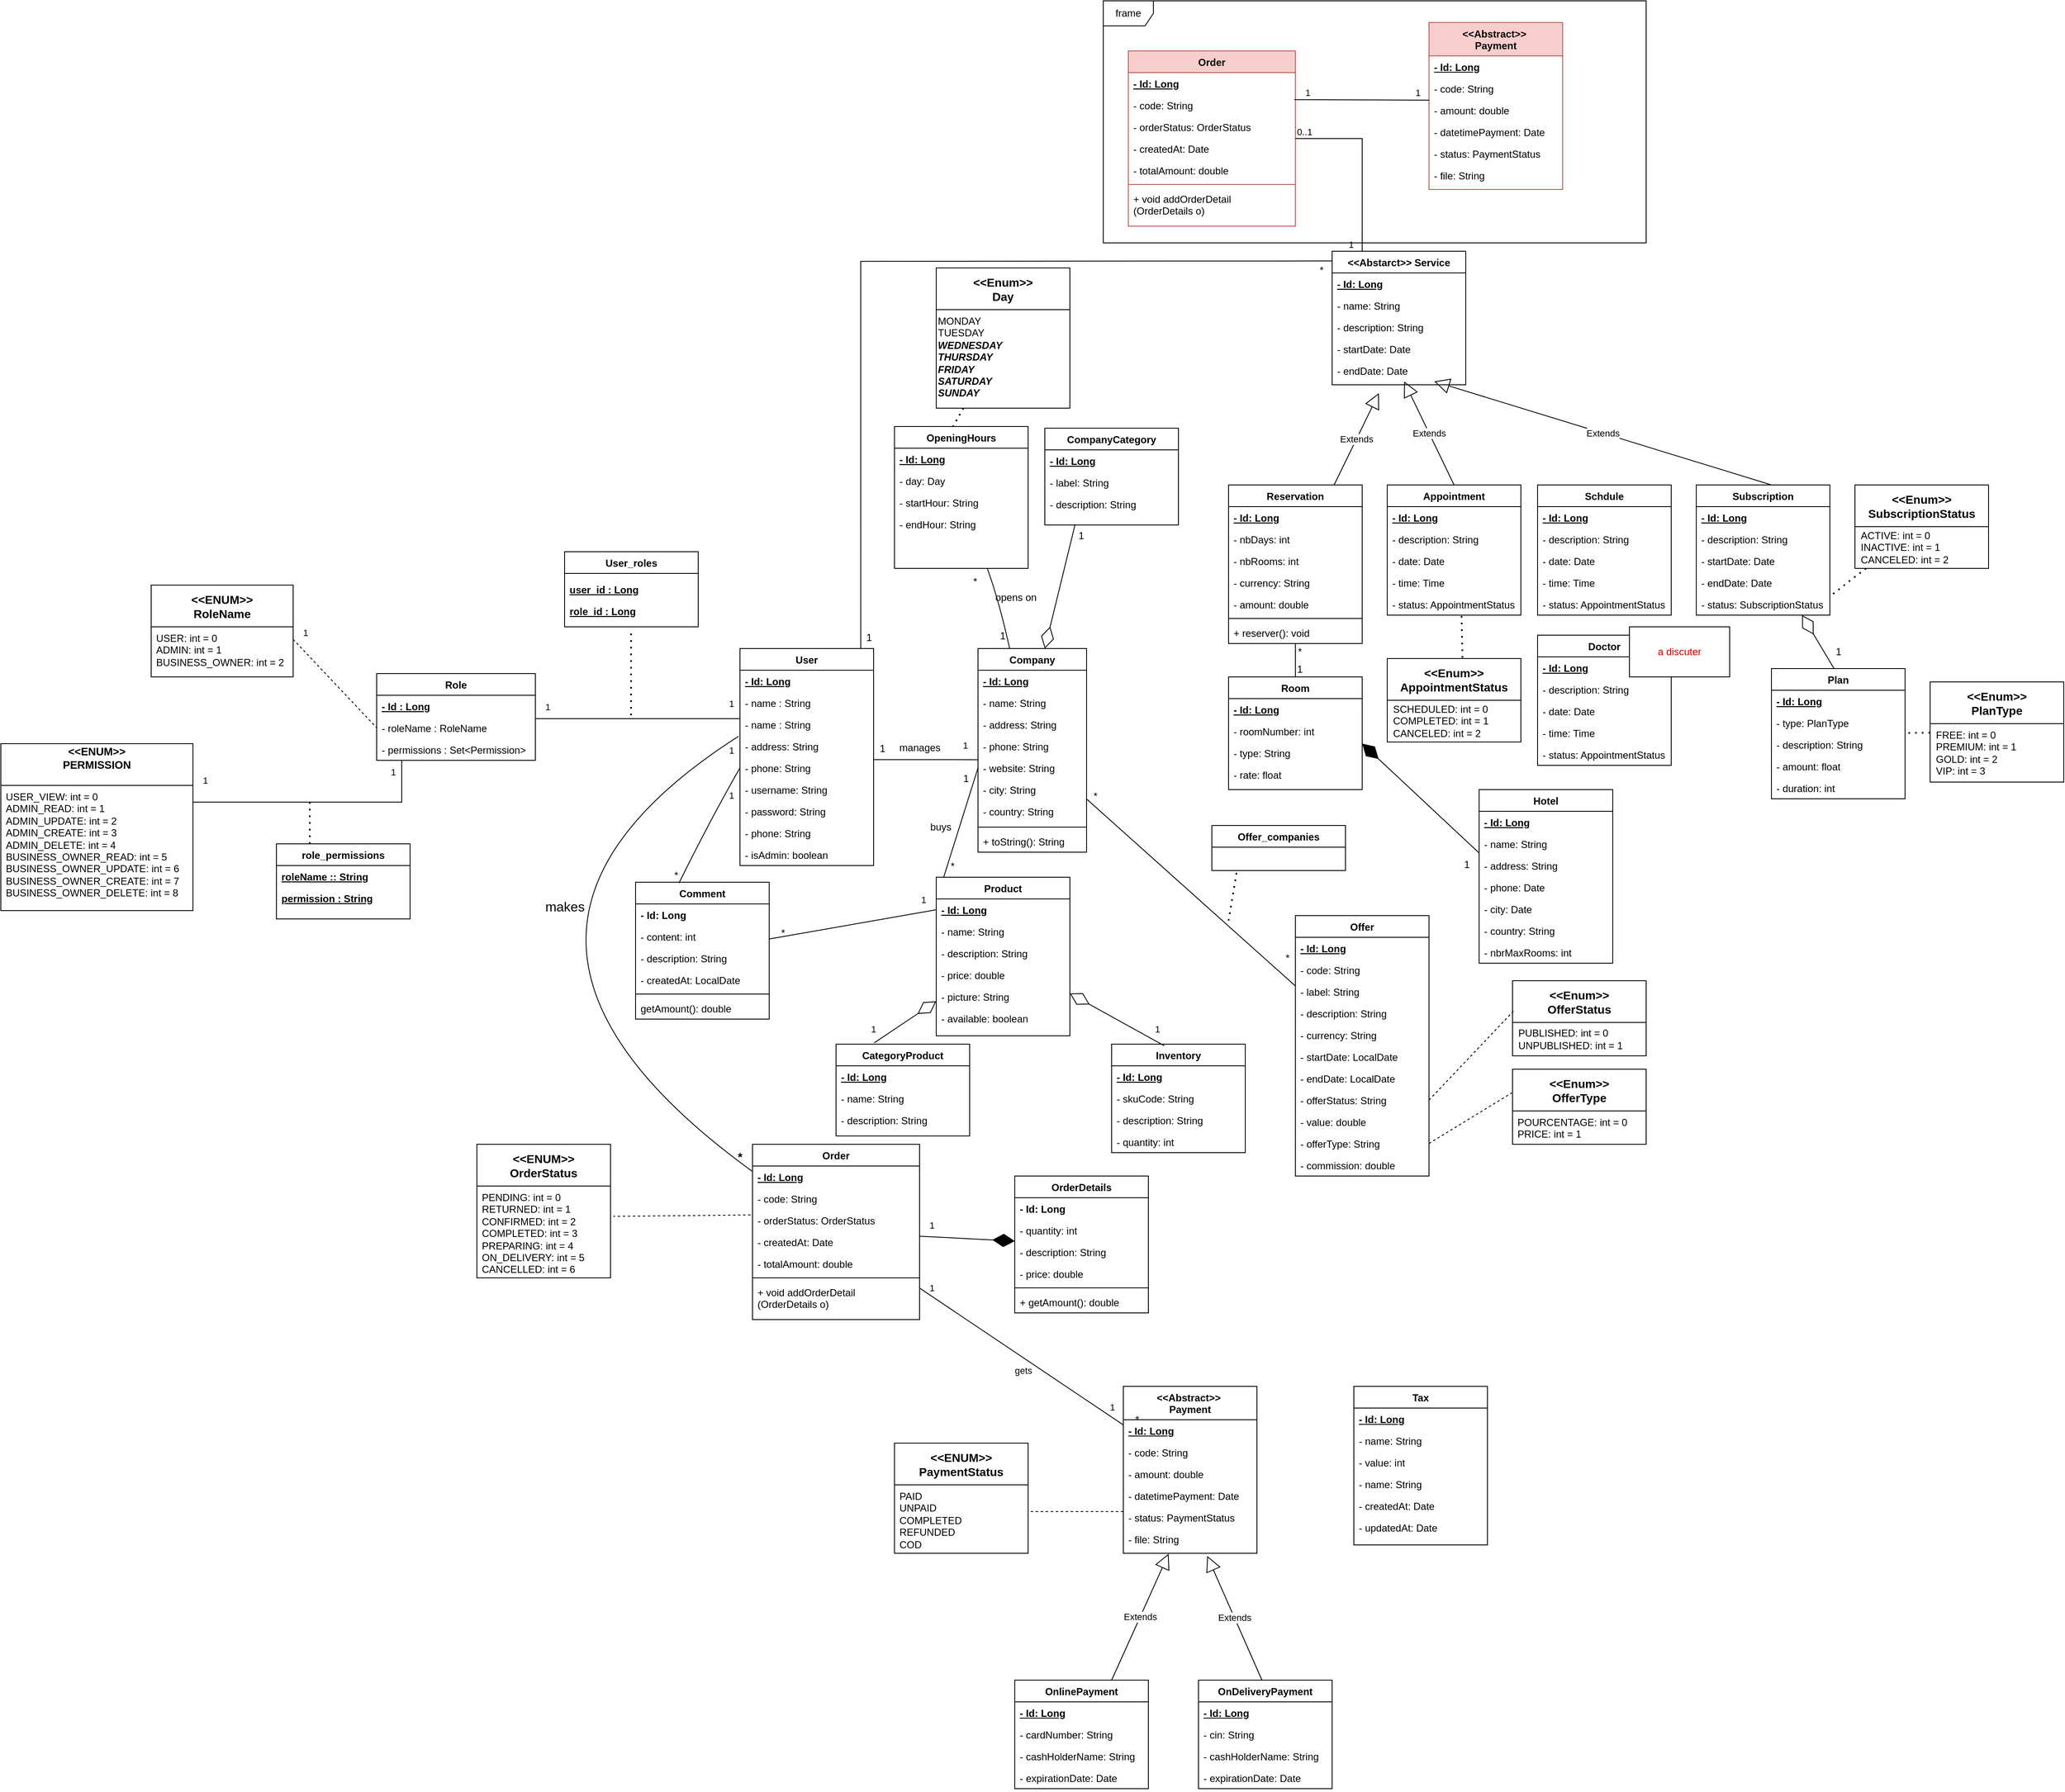 <mxfile version="24.7.6">
  <diagram id="C5RBs43oDa-KdzZeNtuy" name="Page-1">
    <mxGraphModel dx="1476" dy="1647" grid="1" gridSize="10" guides="1" tooltips="1" connect="1" arrows="1" fold="1" page="1" pageScale="1" pageWidth="827" pageHeight="1169" background="none" math="0" shadow="0">
      <root>
        <mxCell id="WIyWlLk6GJQsqaUBKTNV-0" />
        <mxCell id="WIyWlLk6GJQsqaUBKTNV-1" parent="WIyWlLk6GJQsqaUBKTNV-0" />
        <mxCell id="7Lk9t5gBkU4us9C5YFoJ-21" value="User_roles" style="swimlane;fontStyle=1;align=center;verticalAlign=top;childLayout=stackLayout;horizontal=1;startSize=26;horizontalStack=0;resizeParent=1;resizeLast=0;collapsible=1;marginBottom=0;rounded=0;shadow=0;strokeWidth=1;" parent="WIyWlLk6GJQsqaUBKTNV-1" vertex="1">
          <mxGeometry x="-125" y="-150" width="160" height="90" as="geometry">
            <mxRectangle x="230" y="140" width="160" height="26" as="alternateBounds" />
          </mxGeometry>
        </mxCell>
        <mxCell id="9aXq1o78ZJMNKhqQbn4J-4" value="User" style="swimlane;fontStyle=1;align=center;verticalAlign=top;childLayout=stackLayout;horizontal=1;startSize=26;horizontalStack=0;resizeParent=1;resizeLast=0;collapsible=1;marginBottom=0;rounded=0;shadow=0;strokeWidth=1;" parent="WIyWlLk6GJQsqaUBKTNV-1" vertex="1">
          <mxGeometry x="85" y="-34" width="160" height="260" as="geometry">
            <mxRectangle x="550" y="140" width="160" height="26" as="alternateBounds" />
          </mxGeometry>
        </mxCell>
        <mxCell id="9aXq1o78ZJMNKhqQbn4J-5" value="- Id: Long" style="text;align=left;verticalAlign=top;spacingLeft=4;spacingRight=4;overflow=hidden;rotatable=0;points=[[0,0.5],[1,0.5]];portConstraint=eastwest;fontStyle=5" parent="9aXq1o78ZJMNKhqQbn4J-4" vertex="1">
          <mxGeometry y="26" width="160" height="26" as="geometry" />
        </mxCell>
        <mxCell id="b7Q9AOJehmTMl4ptzpde-26" value="- name : String" style="text;align=left;verticalAlign=top;spacingLeft=4;spacingRight=4;overflow=hidden;rotatable=0;points=[[0,0.5],[1,0.5]];portConstraint=eastwest;rounded=0;shadow=0;html=0;" parent="9aXq1o78ZJMNKhqQbn4J-4" vertex="1">
          <mxGeometry y="52" width="160" height="26" as="geometry" />
        </mxCell>
        <mxCell id="9aXq1o78ZJMNKhqQbn4J-6" value="- name : String" style="text;align=left;verticalAlign=top;spacingLeft=4;spacingRight=4;overflow=hidden;rotatable=0;points=[[0,0.5],[1,0.5]];portConstraint=eastwest;rounded=0;shadow=0;html=0;" parent="9aXq1o78ZJMNKhqQbn4J-4" vertex="1">
          <mxGeometry y="78" width="160" height="26" as="geometry" />
        </mxCell>
        <mxCell id="9aXq1o78ZJMNKhqQbn4J-8" value="- address: String&#xa;" style="text;align=left;verticalAlign=top;spacingLeft=4;spacingRight=4;overflow=hidden;rotatable=0;points=[[0,0.5],[1,0.5]];portConstraint=eastwest;rounded=0;shadow=0;html=0;" parent="9aXq1o78ZJMNKhqQbn4J-4" vertex="1">
          <mxGeometry y="104" width="160" height="26" as="geometry" />
        </mxCell>
        <mxCell id="9aXq1o78ZJMNKhqQbn4J-9" value="- phone: String" style="text;align=left;verticalAlign=top;spacingLeft=4;spacingRight=4;overflow=hidden;rotatable=0;points=[[0,0.5],[1,0.5]];portConstraint=eastwest;rounded=0;shadow=0;html=0;" parent="9aXq1o78ZJMNKhqQbn4J-4" vertex="1">
          <mxGeometry y="130" width="160" height="26" as="geometry" />
        </mxCell>
        <mxCell id="9aXq1o78ZJMNKhqQbn4J-10" value="- username: String" style="text;align=left;verticalAlign=top;spacingLeft=4;spacingRight=4;overflow=hidden;rotatable=0;points=[[0,0.5],[1,0.5]];portConstraint=eastwest;rounded=0;shadow=0;html=0;" parent="9aXq1o78ZJMNKhqQbn4J-4" vertex="1">
          <mxGeometry y="156" width="160" height="26" as="geometry" />
        </mxCell>
        <mxCell id="9aXq1o78ZJMNKhqQbn4J-11" value="- password: String" style="text;align=left;verticalAlign=top;spacingLeft=4;spacingRight=4;overflow=hidden;rotatable=0;points=[[0,0.5],[1,0.5]];portConstraint=eastwest;rounded=0;shadow=0;html=0;" parent="9aXq1o78ZJMNKhqQbn4J-4" vertex="1">
          <mxGeometry y="182" width="160" height="26" as="geometry" />
        </mxCell>
        <mxCell id="9aXq1o78ZJMNKhqQbn4J-13" value="- phone: String" style="text;align=left;verticalAlign=top;spacingLeft=4;spacingRight=4;overflow=hidden;rotatable=0;points=[[0,0.5],[1,0.5]];portConstraint=eastwest;" parent="9aXq1o78ZJMNKhqQbn4J-4" vertex="1">
          <mxGeometry y="208" width="160" height="26" as="geometry" />
        </mxCell>
        <mxCell id="9aXq1o78ZJMNKhqQbn4J-7" value="- isAdmin: boolean" style="text;align=left;verticalAlign=top;spacingLeft=4;spacingRight=4;overflow=hidden;rotatable=0;points=[[0,0.5],[1,0.5]];portConstraint=eastwest;rounded=0;shadow=0;html=0;" parent="9aXq1o78ZJMNKhqQbn4J-4" vertex="1">
          <mxGeometry y="234" width="160" height="26" as="geometry" />
        </mxCell>
        <mxCell id="9aXq1o78ZJMNKhqQbn4J-14" value="user_id : Long&#xa;" style="text;align=left;verticalAlign=top;spacingLeft=4;spacingRight=4;overflow=hidden;rotatable=0;points=[[0,0.5],[1,0.5]];portConstraint=eastwest;fontStyle=5" parent="WIyWlLk6GJQsqaUBKTNV-1" vertex="1">
          <mxGeometry x="-125" y="-118" width="160" height="26" as="geometry" />
        </mxCell>
        <mxCell id="9aXq1o78ZJMNKhqQbn4J-15" value="role_id : Long" style="text;align=left;verticalAlign=top;spacingLeft=4;spacingRight=4;overflow=hidden;rotatable=0;points=[[0,0.5],[1,0.5]];portConstraint=eastwest;fontStyle=5" parent="WIyWlLk6GJQsqaUBKTNV-1" vertex="1">
          <mxGeometry x="-125" y="-92" width="160" height="26" as="geometry" />
        </mxCell>
        <mxCell id="9aXq1o78ZJMNKhqQbn4J-16" value="" style="endArrow=none;endFill=0;html=1;edgeStyle=orthogonalEdgeStyle;align=left;verticalAlign=top;rounded=0;" parent="WIyWlLk6GJQsqaUBKTNV-1" edge="1">
          <mxGeometry x="-1" relative="1" as="geometry">
            <mxPoint x="-160" y="48" as="sourcePoint" />
            <mxPoint x="84.97" y="46" as="targetPoint" />
            <Array as="points">
              <mxPoint x="-160.03" y="50" />
              <mxPoint x="84.97" y="50" />
            </Array>
          </mxGeometry>
        </mxCell>
        <mxCell id="9aXq1o78ZJMNKhqQbn4J-17" value="1" style="edgeLabel;resizable=0;html=1;align=left;verticalAlign=bottom;" parent="9aXq1o78ZJMNKhqQbn4J-16" connectable="0" vertex="1">
          <mxGeometry x="-1" relative="1" as="geometry">
            <mxPoint x="10" y="-4" as="offset" />
          </mxGeometry>
        </mxCell>
        <mxCell id="9aXq1o78ZJMNKhqQbn4J-20" value="1" style="edgeLabel;resizable=0;html=1;align=left;verticalAlign=bottom;" parent="WIyWlLk6GJQsqaUBKTNV-1" connectable="0" vertex="1">
          <mxGeometry x="70" y="40" as="geometry" />
        </mxCell>
        <mxCell id="9aXq1o78ZJMNKhqQbn4J-23" value="Role" style="swimlane;fontStyle=1;align=center;verticalAlign=top;childLayout=stackLayout;horizontal=1;startSize=26;horizontalStack=0;resizeParent=1;resizeLast=0;collapsible=1;marginBottom=0;rounded=0;shadow=0;strokeWidth=1;" parent="WIyWlLk6GJQsqaUBKTNV-1" vertex="1">
          <mxGeometry x="-350" y="-4" width="190" height="104" as="geometry">
            <mxRectangle x="230" y="140" width="160" height="26" as="alternateBounds" />
          </mxGeometry>
        </mxCell>
        <mxCell id="9aXq1o78ZJMNKhqQbn4J-24" value="- Id : Long" style="text;align=left;verticalAlign=top;spacingLeft=4;spacingRight=4;overflow=hidden;rotatable=0;points=[[0,0.5],[1,0.5]];portConstraint=eastwest;fontStyle=5" parent="9aXq1o78ZJMNKhqQbn4J-23" vertex="1">
          <mxGeometry y="26" width="190" height="26" as="geometry" />
        </mxCell>
        <mxCell id="9aXq1o78ZJMNKhqQbn4J-25" value="- roleName : RoleName&#xa;" style="text;align=left;verticalAlign=top;spacingLeft=4;spacingRight=4;overflow=hidden;rotatable=0;points=[[0,0.5],[1,0.5]];portConstraint=eastwest;" parent="9aXq1o78ZJMNKhqQbn4J-23" vertex="1">
          <mxGeometry y="52" width="190" height="26" as="geometry" />
        </mxCell>
        <mxCell id="9aXq1o78ZJMNKhqQbn4J-26" value="- permissions : Set&lt;Permission&gt;" style="text;align=left;verticalAlign=top;spacingLeft=4;spacingRight=4;overflow=hidden;rotatable=0;points=[[0,0.5],[1,0.5]];portConstraint=eastwest;" parent="9aXq1o78ZJMNKhqQbn4J-23" vertex="1">
          <mxGeometry y="78" width="190" height="26" as="geometry" />
        </mxCell>
        <mxCell id="9aXq1o78ZJMNKhqQbn4J-27" value="&lt;div style=&quot;font-size: 13px;&quot;&gt;&lt;b&gt;&lt;font style=&quot;font-size: 13px;&quot;&gt;&amp;lt;&amp;lt;ENUM&amp;gt;&amp;gt;&lt;/font&gt;&lt;/b&gt;&lt;/div&gt;&lt;div style=&quot;font-size: 13px;&quot;&gt;&lt;b&gt;&lt;font style=&quot;font-size: 13px;&quot;&gt;PERMISSION&lt;/font&gt;&lt;/b&gt;&lt;/div&gt;&lt;div style=&quot;font-size: 13px;&quot;&gt;&lt;b&gt;&lt;font style=&quot;font-size: 13px;&quot;&gt;&lt;br&gt;&lt;/font&gt;&lt;/b&gt;&lt;/div&gt;" style="swimlane;childLayout=stackLayout;horizontal=1;startSize=50;horizontalStack=0;rounded=0;fontSize=14;fontStyle=0;strokeWidth=1;resizeParent=0;resizeLast=1;shadow=0;dashed=0;align=center;arcSize=4;whiteSpace=wrap;html=1;" parent="WIyWlLk6GJQsqaUBKTNV-1" vertex="1">
          <mxGeometry x="-800" y="80" width="230" height="200" as="geometry" />
        </mxCell>
        <mxCell id="9aXq1o78ZJMNKhqQbn4J-28" value="&lt;div&gt;USER_VIEW&lt;span style=&quot;background-color: initial;&quot;&gt;: int = 0&lt;/span&gt;&lt;/div&gt;&lt;div&gt;ADMIN_READ&lt;span style=&quot;background-color: initial;&quot;&gt;: int = 1&lt;/span&gt;&lt;/div&gt;&lt;div&gt;ADMIN_UPDATE&lt;span style=&quot;background-color: initial;&quot;&gt;: int = 2&lt;/span&gt;&lt;/div&gt;&lt;div&gt;ADMIN_CREATE&lt;span style=&quot;background-color: initial;&quot;&gt;: int = 3&lt;/span&gt;&lt;/div&gt;&lt;div&gt;ADMIN_DELETE: int = 4&lt;br&gt;BUSINESS_OWNER_READ&lt;span style=&quot;background-color: initial;&quot;&gt;: int = 5&lt;/span&gt;&lt;/div&gt;&lt;div&gt;BUSINESS_OWNER_UPDATE&lt;span style=&quot;background-color: initial;&quot;&gt;: int = 6&lt;/span&gt;&lt;/div&gt;&lt;div&gt;BUSINESS_OWNER_CREATE&lt;span style=&quot;background-color: initial;&quot;&gt;: int = 7&lt;/span&gt;&lt;/div&gt;&lt;div&gt;BUSINESS_OWNER_DELETE&lt;span style=&quot;background-color: initial;&quot;&gt;: int = 8&lt;/span&gt;&lt;br&gt;&lt;/div&gt;" style="align=left;strokeColor=none;fillColor=none;spacingLeft=4;fontSize=12;verticalAlign=top;resizable=0;rotatable=0;part=1;html=1;" parent="9aXq1o78ZJMNKhqQbn4J-27" vertex="1">
          <mxGeometry y="50" width="230" height="150" as="geometry" />
        </mxCell>
        <mxCell id="9aXq1o78ZJMNKhqQbn4J-29" value="&lt;&lt;ENUM&gt;&gt;&#xa;RoleName" style="swimlane;childLayout=stackLayout;horizontal=1;startSize=50;horizontalStack=0;rounded=0;fontSize=14;fontStyle=1;strokeWidth=1;resizeParent=0;resizeLast=1;shadow=0;dashed=0;align=center;arcSize=4;swimlaneLine=1;" parent="WIyWlLk6GJQsqaUBKTNV-1" vertex="1">
          <mxGeometry x="-620" y="-110" width="170" height="110" as="geometry" />
        </mxCell>
        <mxCell id="9aXq1o78ZJMNKhqQbn4J-30" value="&lt;div&gt;USER&lt;span style=&quot;background-color: initial;&quot;&gt;: int = 0&lt;/span&gt;&lt;/div&gt;&lt;div&gt;ADMIN&lt;span style=&quot;background-color: initial;&quot;&gt;: int = 1&lt;/span&gt;&lt;/div&gt;&lt;div&gt;BUSINESS_OWNER&lt;span style=&quot;background-color: initial;&quot;&gt;: int = 2&lt;/span&gt;&lt;br&gt;&lt;/div&gt;" style="align=left;strokeColor=none;fillColor=none;spacingLeft=4;fontSize=12;verticalAlign=top;resizable=0;rotatable=0;part=1;html=1;" parent="9aXq1o78ZJMNKhqQbn4J-29" vertex="1">
          <mxGeometry y="50" width="170" height="60" as="geometry" />
        </mxCell>
        <mxCell id="9aXq1o78ZJMNKhqQbn4J-32" value="" style="endArrow=none;endFill=0;html=1;edgeStyle=orthogonalEdgeStyle;align=left;verticalAlign=top;rounded=0;" parent="WIyWlLk6GJQsqaUBKTNV-1" source="9aXq1o78ZJMNKhqQbn4J-26" target="9aXq1o78ZJMNKhqQbn4J-27" edge="1">
          <mxGeometry x="-1" relative="1" as="geometry">
            <mxPoint x="-690" y="100" as="sourcePoint" />
            <mxPoint x="-530" y="130" as="targetPoint" />
            <Array as="points">
              <mxPoint x="-320" y="150" />
            </Array>
          </mxGeometry>
        </mxCell>
        <mxCell id="9aXq1o78ZJMNKhqQbn4J-33" value="1" style="edgeLabel;resizable=0;html=1;align=left;verticalAlign=bottom;" parent="9aXq1o78ZJMNKhqQbn4J-32" connectable="0" vertex="1">
          <mxGeometry x="-1" relative="1" as="geometry">
            <mxPoint x="-15" y="22" as="offset" />
          </mxGeometry>
        </mxCell>
        <mxCell id="9aXq1o78ZJMNKhqQbn4J-43" value="role_permissions" style="swimlane;fontStyle=1;align=center;verticalAlign=top;childLayout=stackLayout;horizontal=1;startSize=26;horizontalStack=0;resizeParent=1;resizeLast=0;collapsible=1;marginBottom=0;rounded=0;shadow=0;strokeWidth=1;" parent="WIyWlLk6GJQsqaUBKTNV-1" vertex="1">
          <mxGeometry x="-470" y="200" width="160" height="90" as="geometry">
            <mxRectangle x="230" y="140" width="160" height="26" as="alternateBounds" />
          </mxGeometry>
        </mxCell>
        <mxCell id="9aXq1o78ZJMNKhqQbn4J-50" value="" style="endArrow=none;dashed=1;html=1;dashPattern=1 3;strokeWidth=2;rounded=0;entryX=0.25;entryY=0;entryDx=0;entryDy=0;" parent="9aXq1o78ZJMNKhqQbn4J-43" target="9aXq1o78ZJMNKhqQbn4J-43" edge="1">
          <mxGeometry width="50" height="50" relative="1" as="geometry">
            <mxPoint x="40" y="-50" as="sourcePoint" />
            <mxPoint x="95" as="targetPoint" />
          </mxGeometry>
        </mxCell>
        <mxCell id="9aXq1o78ZJMNKhqQbn4J-53" value="roleName :: String" style="text;align=left;verticalAlign=top;spacingLeft=4;spacingRight=4;overflow=hidden;rotatable=0;points=[[0,0.5],[1,0.5]];portConstraint=eastwest;fontStyle=5" parent="9aXq1o78ZJMNKhqQbn4J-43" vertex="1">
          <mxGeometry y="26" width="160" height="26" as="geometry" />
        </mxCell>
        <mxCell id="9aXq1o78ZJMNKhqQbn4J-54" value="permission : String" style="text;align=left;verticalAlign=top;spacingLeft=4;spacingRight=4;overflow=hidden;rotatable=0;points=[[0,0.5],[1,0.5]];portConstraint=eastwest;fontStyle=5" parent="9aXq1o78ZJMNKhqQbn4J-43" vertex="1">
          <mxGeometry y="52" width="160" height="26" as="geometry" />
        </mxCell>
        <mxCell id="9aXq1o78ZJMNKhqQbn4J-44" value="" style="endArrow=none;endFill=0;html=1;align=left;verticalAlign=top;rounded=0;dashed=1;entryX=0;entryY=0.5;entryDx=0;entryDy=0;exitX=1;exitY=0.25;exitDx=0;exitDy=0;" parent="WIyWlLk6GJQsqaUBKTNV-1" source="9aXq1o78ZJMNKhqQbn4J-30" target="9aXq1o78ZJMNKhqQbn4J-25" edge="1">
          <mxGeometry x="-1" relative="1" as="geometry">
            <mxPoint x="-450" y="-79" as="sourcePoint" />
            <mxPoint x="-340" y="60" as="targetPoint" />
          </mxGeometry>
        </mxCell>
        <mxCell id="9aXq1o78ZJMNKhqQbn4J-45" value="1" style="edgeLabel;resizable=0;html=1;align=left;verticalAlign=bottom;" parent="9aXq1o78ZJMNKhqQbn4J-44" connectable="0" vertex="1">
          <mxGeometry x="-1" relative="1" as="geometry">
            <mxPoint x="10" as="offset" />
          </mxGeometry>
        </mxCell>
        <mxCell id="9aXq1o78ZJMNKhqQbn4J-51" value="" style="endArrow=none;dashed=1;html=1;dashPattern=1 3;strokeWidth=2;rounded=0;" parent="WIyWlLk6GJQsqaUBKTNV-1" edge="1">
          <mxGeometry width="50" height="50" relative="1" as="geometry">
            <mxPoint x="-45.42" y="-52" as="sourcePoint" />
            <mxPoint x="-45.42" y="48" as="targetPoint" />
          </mxGeometry>
        </mxCell>
        <mxCell id="9aXq1o78ZJMNKhqQbn4J-55" value="Company" style="swimlane;fontStyle=1;align=center;verticalAlign=top;childLayout=stackLayout;horizontal=1;startSize=26;horizontalStack=0;resizeParent=1;resizeLast=0;collapsible=1;marginBottom=0;rounded=0;shadow=0;strokeWidth=1;" parent="WIyWlLk6GJQsqaUBKTNV-1" vertex="1">
          <mxGeometry x="370" y="-34" width="130" height="244" as="geometry">
            <mxRectangle x="550" y="140" width="160" height="26" as="alternateBounds" />
          </mxGeometry>
        </mxCell>
        <mxCell id="9aXq1o78ZJMNKhqQbn4J-56" value="- Id: Long" style="text;align=left;verticalAlign=top;spacingLeft=4;spacingRight=4;overflow=hidden;rotatable=0;points=[[0,0.5],[1,0.5]];portConstraint=eastwest;fontStyle=5" parent="9aXq1o78ZJMNKhqQbn4J-55" vertex="1">
          <mxGeometry y="26" width="130" height="26" as="geometry" />
        </mxCell>
        <mxCell id="9aXq1o78ZJMNKhqQbn4J-57" value="- name: String" style="text;align=left;verticalAlign=top;spacingLeft=4;spacingRight=4;overflow=hidden;rotatable=0;points=[[0,0.5],[1,0.5]];portConstraint=eastwest;rounded=0;shadow=0;html=0;" parent="9aXq1o78ZJMNKhqQbn4J-55" vertex="1">
          <mxGeometry y="52" width="130" height="26" as="geometry" />
        </mxCell>
        <mxCell id="9aXq1o78ZJMNKhqQbn4J-58" value="- address: String" style="text;align=left;verticalAlign=top;spacingLeft=4;spacingRight=4;overflow=hidden;rotatable=0;points=[[0,0.5],[1,0.5]];portConstraint=eastwest;rounded=0;shadow=0;html=0;" parent="9aXq1o78ZJMNKhqQbn4J-55" vertex="1">
          <mxGeometry y="78" width="130" height="26" as="geometry" />
        </mxCell>
        <mxCell id="9aXq1o78ZJMNKhqQbn4J-59" value="- phone: String" style="text;align=left;verticalAlign=top;spacingLeft=4;spacingRight=4;overflow=hidden;rotatable=0;points=[[0,0.5],[1,0.5]];portConstraint=eastwest;rounded=0;shadow=0;html=0;" parent="9aXq1o78ZJMNKhqQbn4J-55" vertex="1">
          <mxGeometry y="104" width="130" height="26" as="geometry" />
        </mxCell>
        <mxCell id="9aXq1o78ZJMNKhqQbn4J-60" value="- website: String" style="text;align=left;verticalAlign=top;spacingLeft=4;spacingRight=4;overflow=hidden;rotatable=0;points=[[0,0.5],[1,0.5]];portConstraint=eastwest;rounded=0;shadow=0;html=0;" parent="9aXq1o78ZJMNKhqQbn4J-55" vertex="1">
          <mxGeometry y="130" width="130" height="26" as="geometry" />
        </mxCell>
        <mxCell id="9aXq1o78ZJMNKhqQbn4J-61" value="- city: String" style="text;align=left;verticalAlign=top;spacingLeft=4;spacingRight=4;overflow=hidden;rotatable=0;points=[[0,0.5],[1,0.5]];portConstraint=eastwest;rounded=0;shadow=0;html=0;" parent="9aXq1o78ZJMNKhqQbn4J-55" vertex="1">
          <mxGeometry y="156" width="130" height="26" as="geometry" />
        </mxCell>
        <mxCell id="9aXq1o78ZJMNKhqQbn4J-62" value="- country: String" style="text;align=left;verticalAlign=top;spacingLeft=4;spacingRight=4;overflow=hidden;rotatable=0;points=[[0,0.5],[1,0.5]];portConstraint=eastwest;" parent="9aXq1o78ZJMNKhqQbn4J-55" vertex="1">
          <mxGeometry y="182" width="130" height="28" as="geometry" />
        </mxCell>
        <mxCell id="czbM04WcTfYkiqGBbqhB-12" value="" style="line;strokeWidth=1;fillColor=none;align=left;verticalAlign=middle;spacingTop=-1;spacingLeft=3;spacingRight=3;rotatable=0;labelPosition=right;points=[];portConstraint=eastwest;strokeColor=inherit;" parent="9aXq1o78ZJMNKhqQbn4J-55" vertex="1">
          <mxGeometry y="210" width="130" height="8" as="geometry" />
        </mxCell>
        <mxCell id="czbM04WcTfYkiqGBbqhB-10" value="+ toString(): String" style="text;align=left;verticalAlign=top;spacingLeft=4;spacingRight=4;overflow=hidden;rotatable=0;points=[[0,0.5],[1,0.5]];portConstraint=eastwest;rounded=0;shadow=0;html=0;" parent="9aXq1o78ZJMNKhqQbn4J-55" vertex="1">
          <mxGeometry y="218" width="130" height="22" as="geometry" />
        </mxCell>
        <mxCell id="9aXq1o78ZJMNKhqQbn4J-65" value="CompanyCategory&#xa;" style="swimlane;fontStyle=1;align=center;verticalAlign=top;childLayout=stackLayout;horizontal=1;startSize=26;horizontalStack=0;resizeParent=1;resizeLast=0;collapsible=1;marginBottom=0;rounded=0;shadow=0;strokeWidth=1;" parent="WIyWlLk6GJQsqaUBKTNV-1" vertex="1">
          <mxGeometry x="450" y="-298" width="160" height="116" as="geometry">
            <mxRectangle x="550" y="140" width="160" height="26" as="alternateBounds" />
          </mxGeometry>
        </mxCell>
        <mxCell id="9aXq1o78ZJMNKhqQbn4J-66" value="- Id: Long" style="text;align=left;verticalAlign=top;spacingLeft=4;spacingRight=4;overflow=hidden;rotatable=0;points=[[0,0.5],[1,0.5]];portConstraint=eastwest;fontStyle=5" parent="9aXq1o78ZJMNKhqQbn4J-65" vertex="1">
          <mxGeometry y="26" width="160" height="26" as="geometry" />
        </mxCell>
        <mxCell id="9aXq1o78ZJMNKhqQbn4J-67" value="- label: String" style="text;align=left;verticalAlign=top;spacingLeft=4;spacingRight=4;overflow=hidden;rotatable=0;points=[[0,0.5],[1,0.5]];portConstraint=eastwest;rounded=0;shadow=0;html=0;" parent="9aXq1o78ZJMNKhqQbn4J-65" vertex="1">
          <mxGeometry y="52" width="160" height="26" as="geometry" />
        </mxCell>
        <mxCell id="9aXq1o78ZJMNKhqQbn4J-68" value="- description: String" style="text;align=left;verticalAlign=top;spacingLeft=4;spacingRight=4;overflow=hidden;rotatable=0;points=[[0,0.5],[1,0.5]];portConstraint=eastwest;rounded=0;shadow=0;html=0;" parent="9aXq1o78ZJMNKhqQbn4J-65" vertex="1">
          <mxGeometry y="78" width="160" height="26" as="geometry" />
        </mxCell>
        <mxCell id="9aXq1o78ZJMNKhqQbn4J-73" value="Product" style="swimlane;fontStyle=1;align=center;verticalAlign=top;childLayout=stackLayout;horizontal=1;startSize=26;horizontalStack=0;resizeParent=1;resizeLast=0;collapsible=1;marginBottom=0;rounded=0;shadow=0;strokeWidth=1;" parent="WIyWlLk6GJQsqaUBKTNV-1" vertex="1">
          <mxGeometry x="320" y="240" width="160" height="190" as="geometry">
            <mxRectangle x="550" y="140" width="160" height="26" as="alternateBounds" />
          </mxGeometry>
        </mxCell>
        <mxCell id="9aXq1o78ZJMNKhqQbn4J-74" value="- Id: Long" style="text;align=left;verticalAlign=top;spacingLeft=4;spacingRight=4;overflow=hidden;rotatable=0;points=[[0,0.5],[1,0.5]];portConstraint=eastwest;fontStyle=5" parent="9aXq1o78ZJMNKhqQbn4J-73" vertex="1">
          <mxGeometry y="26" width="160" height="26" as="geometry" />
        </mxCell>
        <mxCell id="9aXq1o78ZJMNKhqQbn4J-75" value="- name: String" style="text;align=left;verticalAlign=top;spacingLeft=4;spacingRight=4;overflow=hidden;rotatable=0;points=[[0,0.5],[1,0.5]];portConstraint=eastwest;rounded=0;shadow=0;html=0;" parent="9aXq1o78ZJMNKhqQbn4J-73" vertex="1">
          <mxGeometry y="52" width="160" height="26" as="geometry" />
        </mxCell>
        <mxCell id="9aXq1o78ZJMNKhqQbn4J-76" value="- description: String" style="text;align=left;verticalAlign=top;spacingLeft=4;spacingRight=4;overflow=hidden;rotatable=0;points=[[0,0.5],[1,0.5]];portConstraint=eastwest;rounded=0;shadow=0;html=0;" parent="9aXq1o78ZJMNKhqQbn4J-73" vertex="1">
          <mxGeometry y="78" width="160" height="26" as="geometry" />
        </mxCell>
        <mxCell id="9aXq1o78ZJMNKhqQbn4J-77" value="- price: double" style="text;align=left;verticalAlign=top;spacingLeft=4;spacingRight=4;overflow=hidden;rotatable=0;points=[[0,0.5],[1,0.5]];portConstraint=eastwest;rounded=0;shadow=0;html=0;" parent="9aXq1o78ZJMNKhqQbn4J-73" vertex="1">
          <mxGeometry y="104" width="160" height="26" as="geometry" />
        </mxCell>
        <mxCell id="9aXq1o78ZJMNKhqQbn4J-78" value="- picture: String" style="text;align=left;verticalAlign=top;spacingLeft=4;spacingRight=4;overflow=hidden;rotatable=0;points=[[0,0.5],[1,0.5]];portConstraint=eastwest;rounded=0;shadow=0;html=0;" parent="9aXq1o78ZJMNKhqQbn4J-73" vertex="1">
          <mxGeometry y="130" width="160" height="26" as="geometry" />
        </mxCell>
        <mxCell id="8Cazj5PrP6YZawm6z_r7-0" value="- available: boolean" style="text;align=left;verticalAlign=top;spacingLeft=4;spacingRight=4;overflow=hidden;rotatable=0;points=[[0,0.5],[1,0.5]];portConstraint=eastwest;rounded=0;shadow=0;html=0;" parent="9aXq1o78ZJMNKhqQbn4J-73" vertex="1">
          <mxGeometry y="156" width="160" height="34" as="geometry" />
        </mxCell>
        <mxCell id="9aXq1o78ZJMNKhqQbn4J-81" value="CategoryProduct" style="swimlane;fontStyle=1;align=center;verticalAlign=top;childLayout=stackLayout;horizontal=1;startSize=26;horizontalStack=0;resizeParent=1;resizeLast=0;collapsible=1;marginBottom=0;rounded=0;shadow=0;strokeWidth=1;" parent="WIyWlLk6GJQsqaUBKTNV-1" vertex="1">
          <mxGeometry x="200" y="440" width="160" height="110" as="geometry">
            <mxRectangle x="550" y="140" width="160" height="26" as="alternateBounds" />
          </mxGeometry>
        </mxCell>
        <mxCell id="9aXq1o78ZJMNKhqQbn4J-82" value="- Id: Long" style="text;align=left;verticalAlign=top;spacingLeft=4;spacingRight=4;overflow=hidden;rotatable=0;points=[[0,0.5],[1,0.5]];portConstraint=eastwest;fontStyle=5" parent="9aXq1o78ZJMNKhqQbn4J-81" vertex="1">
          <mxGeometry y="26" width="160" height="26" as="geometry" />
        </mxCell>
        <mxCell id="9aXq1o78ZJMNKhqQbn4J-83" value="- name: String" style="text;align=left;verticalAlign=top;spacingLeft=4;spacingRight=4;overflow=hidden;rotatable=0;points=[[0,0.5],[1,0.5]];portConstraint=eastwest;rounded=0;shadow=0;html=0;" parent="9aXq1o78ZJMNKhqQbn4J-81" vertex="1">
          <mxGeometry y="52" width="160" height="26" as="geometry" />
        </mxCell>
        <mxCell id="9aXq1o78ZJMNKhqQbn4J-84" value="- description: String" style="text;align=left;verticalAlign=top;spacingLeft=4;spacingRight=4;overflow=hidden;rotatable=0;points=[[0,0.5],[1,0.5]];portConstraint=eastwest;rounded=0;shadow=0;html=0;" parent="9aXq1o78ZJMNKhqQbn4J-81" vertex="1">
          <mxGeometry y="78" width="160" height="26" as="geometry" />
        </mxCell>
        <mxCell id="9aXq1o78ZJMNKhqQbn4J-87" value="1" style="edgeLabel;resizable=0;html=1;align=left;verticalAlign=bottom;" parent="WIyWlLk6GJQsqaUBKTNV-1" connectable="0" vertex="1">
          <mxGeometry x="-560" y="132" as="geometry" />
        </mxCell>
        <mxCell id="8Cazj5PrP6YZawm6z_r7-1" value="Inventory" style="swimlane;fontStyle=1;align=center;verticalAlign=top;childLayout=stackLayout;horizontal=1;startSize=26;horizontalStack=0;resizeParent=1;resizeLast=0;collapsible=1;marginBottom=0;rounded=0;shadow=0;strokeWidth=1;" parent="WIyWlLk6GJQsqaUBKTNV-1" vertex="1">
          <mxGeometry x="530" y="440" width="160" height="130" as="geometry">
            <mxRectangle x="550" y="140" width="160" height="26" as="alternateBounds" />
          </mxGeometry>
        </mxCell>
        <mxCell id="8Cazj5PrP6YZawm6z_r7-2" value="- Id: Long" style="text;align=left;verticalAlign=top;spacingLeft=4;spacingRight=4;overflow=hidden;rotatable=0;points=[[0,0.5],[1,0.5]];portConstraint=eastwest;fontStyle=5" parent="8Cazj5PrP6YZawm6z_r7-1" vertex="1">
          <mxGeometry y="26" width="160" height="26" as="geometry" />
        </mxCell>
        <mxCell id="8Cazj5PrP6YZawm6z_r7-3" value="- skuCode: String" style="text;align=left;verticalAlign=top;spacingLeft=4;spacingRight=4;overflow=hidden;rotatable=0;points=[[0,0.5],[1,0.5]];portConstraint=eastwest;rounded=0;shadow=0;html=0;" parent="8Cazj5PrP6YZawm6z_r7-1" vertex="1">
          <mxGeometry y="52" width="160" height="26" as="geometry" />
        </mxCell>
        <mxCell id="8Cazj5PrP6YZawm6z_r7-4" value="- description: String" style="text;align=left;verticalAlign=top;spacingLeft=4;spacingRight=4;overflow=hidden;rotatable=0;points=[[0,0.5],[1,0.5]];portConstraint=eastwest;rounded=0;shadow=0;html=0;" parent="8Cazj5PrP6YZawm6z_r7-1" vertex="1">
          <mxGeometry y="78" width="160" height="26" as="geometry" />
        </mxCell>
        <mxCell id="owKQTB1XJBhPPTaqTa_D-0" value="- quantity: int" style="text;align=left;verticalAlign=top;spacingLeft=4;spacingRight=4;overflow=hidden;rotatable=0;points=[[0,0.5],[1,0.5]];portConstraint=eastwest;rounded=0;shadow=0;html=0;" parent="8Cazj5PrP6YZawm6z_r7-1" vertex="1">
          <mxGeometry y="104" width="160" height="26" as="geometry" />
        </mxCell>
        <mxCell id="8Cazj5PrP6YZawm6z_r7-12" value="Offer&#xa;" style="swimlane;fontStyle=1;align=center;verticalAlign=top;childLayout=stackLayout;horizontal=1;startSize=26;horizontalStack=0;resizeParent=1;resizeLast=0;collapsible=1;marginBottom=0;rounded=0;shadow=0;strokeWidth=1;" parent="WIyWlLk6GJQsqaUBKTNV-1" vertex="1">
          <mxGeometry x="750" y="286" width="160" height="312" as="geometry">
            <mxRectangle x="550" y="140" width="160" height="26" as="alternateBounds" />
          </mxGeometry>
        </mxCell>
        <mxCell id="8Cazj5PrP6YZawm6z_r7-13" value="- Id: Long" style="text;align=left;verticalAlign=top;spacingLeft=4;spacingRight=4;overflow=hidden;rotatable=0;points=[[0,0.5],[1,0.5]];portConstraint=eastwest;fontStyle=5" parent="8Cazj5PrP6YZawm6z_r7-12" vertex="1">
          <mxGeometry y="26" width="160" height="26" as="geometry" />
        </mxCell>
        <mxCell id="8Cazj5PrP6YZawm6z_r7-14" value="- code: String" style="text;align=left;verticalAlign=top;spacingLeft=4;spacingRight=4;overflow=hidden;rotatable=0;points=[[0,0.5],[1,0.5]];portConstraint=eastwest;rounded=0;shadow=0;html=0;" parent="8Cazj5PrP6YZawm6z_r7-12" vertex="1">
          <mxGeometry y="52" width="160" height="26" as="geometry" />
        </mxCell>
        <mxCell id="8Cazj5PrP6YZawm6z_r7-15" value="- label: String" style="text;align=left;verticalAlign=top;spacingLeft=4;spacingRight=4;overflow=hidden;rotatable=0;points=[[0,0.5],[1,0.5]];portConstraint=eastwest;rounded=0;shadow=0;html=0;" parent="8Cazj5PrP6YZawm6z_r7-12" vertex="1">
          <mxGeometry y="78" width="160" height="26" as="geometry" />
        </mxCell>
        <mxCell id="8Cazj5PrP6YZawm6z_r7-16" value="- description: String" style="text;align=left;verticalAlign=top;spacingLeft=4;spacingRight=4;overflow=hidden;rotatable=0;points=[[0,0.5],[1,0.5]];portConstraint=eastwest;rounded=0;shadow=0;html=0;" parent="8Cazj5PrP6YZawm6z_r7-12" vertex="1">
          <mxGeometry y="104" width="160" height="26" as="geometry" />
        </mxCell>
        <mxCell id="8Cazj5PrP6YZawm6z_r7-17" value="- currency: String" style="text;align=left;verticalAlign=top;spacingLeft=4;spacingRight=4;overflow=hidden;rotatable=0;points=[[0,0.5],[1,0.5]];portConstraint=eastwest;rounded=0;shadow=0;html=0;" parent="8Cazj5PrP6YZawm6z_r7-12" vertex="1">
          <mxGeometry y="130" width="160" height="26" as="geometry" />
        </mxCell>
        <mxCell id="8Cazj5PrP6YZawm6z_r7-19" value="- startDate: LocalDate" style="text;align=left;verticalAlign=top;spacingLeft=4;spacingRight=4;overflow=hidden;rotatable=0;points=[[0,0.5],[1,0.5]];portConstraint=eastwest;rounded=0;shadow=0;html=0;" parent="8Cazj5PrP6YZawm6z_r7-12" vertex="1">
          <mxGeometry y="156" width="160" height="26" as="geometry" />
        </mxCell>
        <mxCell id="8Cazj5PrP6YZawm6z_r7-18" value="- endDate: LocalDate   " style="text;align=left;verticalAlign=top;spacingLeft=4;spacingRight=4;overflow=hidden;rotatable=0;points=[[0,0.5],[1,0.5]];portConstraint=eastwest;rounded=0;shadow=0;html=0;" parent="8Cazj5PrP6YZawm6z_r7-12" vertex="1">
          <mxGeometry y="182" width="160" height="26" as="geometry" />
        </mxCell>
        <mxCell id="8Cazj5PrP6YZawm6z_r7-21" value="- offerStatus: String" style="text;align=left;verticalAlign=top;spacingLeft=4;spacingRight=4;overflow=hidden;rotatable=0;points=[[0,0.5],[1,0.5]];portConstraint=eastwest;rounded=0;shadow=0;html=0;" parent="8Cazj5PrP6YZawm6z_r7-12" vertex="1">
          <mxGeometry y="208" width="160" height="26" as="geometry" />
        </mxCell>
        <mxCell id="8Cazj5PrP6YZawm6z_r7-24" value="- value: double" style="text;align=left;verticalAlign=top;spacingLeft=4;spacingRight=4;overflow=hidden;rotatable=0;points=[[0,0.5],[1,0.5]];portConstraint=eastwest;rounded=0;shadow=0;html=0;" parent="8Cazj5PrP6YZawm6z_r7-12" vertex="1">
          <mxGeometry y="234" width="160" height="26" as="geometry" />
        </mxCell>
        <mxCell id="8Cazj5PrP6YZawm6z_r7-22" value="- offerType: String" style="text;align=left;verticalAlign=top;spacingLeft=4;spacingRight=4;overflow=hidden;rotatable=0;points=[[0,0.5],[1,0.5]];portConstraint=eastwest;rounded=0;shadow=0;html=0;" parent="8Cazj5PrP6YZawm6z_r7-12" vertex="1">
          <mxGeometry y="260" width="160" height="26" as="geometry" />
        </mxCell>
        <mxCell id="8Cazj5PrP6YZawm6z_r7-25" value="- commission: double" style="text;align=left;verticalAlign=top;spacingLeft=4;spacingRight=4;overflow=hidden;rotatable=0;points=[[0,0.5],[1,0.5]];portConstraint=eastwest;rounded=0;shadow=0;html=0;" parent="8Cazj5PrP6YZawm6z_r7-12" vertex="1">
          <mxGeometry y="286" width="160" height="26" as="geometry" />
        </mxCell>
        <mxCell id="EcRPZ-I-uA2e8ymvn0mq-0" value="&lt;&lt;Enum&gt;&gt;&#xa;OfferStatus" style="swimlane;childLayout=stackLayout;horizontal=1;startSize=50;horizontalStack=0;rounded=0;fontSize=14;fontStyle=1;strokeWidth=1;resizeParent=0;resizeLast=1;shadow=0;dashed=0;align=center;arcSize=4;swimlaneLine=1;" parent="WIyWlLk6GJQsqaUBKTNV-1" vertex="1">
          <mxGeometry x="1010" y="364" width="160" height="90" as="geometry" />
        </mxCell>
        <mxCell id="EcRPZ-I-uA2e8ymvn0mq-5" value="&lt;div style=&quot;font-size: 12px;&quot;&gt;PUBLISHED: int = 0&lt;br style=&quot;font-size: 12px;&quot;&gt;&lt;/div&gt;&lt;div style=&quot;font-size: 12px;&quot;&gt;UNPUBLISHED: int = 1&lt;br style=&quot;font-size: 12px;&quot;&gt;&lt;/div&gt;" style="text;whiteSpace=wrap;html=1;verticalAlign=middle;fontSize=12;fontStyle=0;spacingLeft=5;" parent="EcRPZ-I-uA2e8ymvn0mq-0" vertex="1">
          <mxGeometry y="50" width="160" height="40" as="geometry" />
        </mxCell>
        <mxCell id="EcRPZ-I-uA2e8ymvn0mq-2" value="&lt;&lt;Enum&gt;&gt;&#xa;OfferType" style="swimlane;childLayout=stackLayout;horizontal=1;startSize=50;horizontalStack=0;rounded=0;fontSize=14;fontStyle=1;strokeWidth=1;resizeParent=0;resizeLast=1;shadow=0;dashed=0;align=center;arcSize=4;swimlaneLine=1;spacingLeft=0;" parent="WIyWlLk6GJQsqaUBKTNV-1" vertex="1">
          <mxGeometry x="1010" y="470" width="160" height="90" as="geometry" />
        </mxCell>
        <mxCell id="EcRPZ-I-uA2e8ymvn0mq-3" value="&lt;div style=&quot;line-height: 120%;&quot; align=&quot;justify&quot;&gt;POURCENTAGE: int = 0&lt;br&gt;&lt;/div&gt;&lt;div style=&quot;line-height: 120%;&quot; align=&quot;justify&quot;&gt;PRICE: int = 1&lt;b&gt;&lt;br&gt;&lt;/b&gt;&lt;/div&gt;" style="align=left;strokeColor=none;fillColor=none;spacingLeft=4;fontSize=12;verticalAlign=top;resizable=0;rotatable=0;part=1;html=1;" parent="EcRPZ-I-uA2e8ymvn0mq-2" vertex="1">
          <mxGeometry y="50" width="160" height="40" as="geometry" />
        </mxCell>
        <mxCell id="EcRPZ-I-uA2e8ymvn0mq-7" value="" style="endArrow=none;endFill=0;html=1;align=left;verticalAlign=top;rounded=0;dashed=1;exitX=1;exitY=0.5;exitDx=0;exitDy=0;entryX=0.014;entryY=0.391;entryDx=0;entryDy=0;entryPerimeter=0;" parent="WIyWlLk6GJQsqaUBKTNV-1" source="8Cazj5PrP6YZawm6z_r7-21" target="EcRPZ-I-uA2e8ymvn0mq-0" edge="1">
          <mxGeometry x="-1" relative="1" as="geometry">
            <mxPoint x="820" y="136" as="sourcePoint" />
            <mxPoint x="935" y="242" as="targetPoint" />
          </mxGeometry>
        </mxCell>
        <mxCell id="EcRPZ-I-uA2e8ymvn0mq-9" value="" style="endArrow=none;endFill=0;html=1;align=left;verticalAlign=top;rounded=0;dashed=1;exitX=1;exitY=0.5;exitDx=0;exitDy=0;entryX=-0.005;entryY=0.315;entryDx=0;entryDy=0;entryPerimeter=0;" parent="WIyWlLk6GJQsqaUBKTNV-1" source="8Cazj5PrP6YZawm6z_r7-22" target="EcRPZ-I-uA2e8ymvn0mq-2" edge="1">
          <mxGeometry x="-1" relative="1" as="geometry">
            <mxPoint x="870" y="341" as="sourcePoint" />
            <mxPoint x="946" y="181" as="targetPoint" />
          </mxGeometry>
        </mxCell>
        <mxCell id="EcRPZ-I-uA2e8ymvn0mq-10" value="OrderDetails" style="swimlane;fontStyle=1;align=center;verticalAlign=top;childLayout=stackLayout;horizontal=1;startSize=26;horizontalStack=0;resizeParent=1;resizeLast=0;collapsible=1;marginBottom=0;rounded=0;shadow=0;strokeWidth=1;" parent="WIyWlLk6GJQsqaUBKTNV-1" vertex="1">
          <mxGeometry x="414" y="598" width="160" height="164" as="geometry">
            <mxRectangle x="550" y="140" width="160" height="26" as="alternateBounds" />
          </mxGeometry>
        </mxCell>
        <mxCell id="EcRPZ-I-uA2e8ymvn0mq-46" value="- Id: Long" style="text;align=left;verticalAlign=top;spacingLeft=4;spacingRight=4;overflow=hidden;rotatable=0;points=[[0,0.5],[1,0.5]];portConstraint=eastwest;fontStyle=1" parent="EcRPZ-I-uA2e8ymvn0mq-10" vertex="1">
          <mxGeometry y="26" width="160" height="26" as="geometry" />
        </mxCell>
        <mxCell id="EcRPZ-I-uA2e8ymvn0mq-12" value="- quantity: int" style="text;align=left;verticalAlign=top;spacingLeft=4;spacingRight=4;overflow=hidden;rotatable=0;points=[[0,0.5],[1,0.5]];portConstraint=eastwest;rounded=0;shadow=0;html=0;" parent="EcRPZ-I-uA2e8ymvn0mq-10" vertex="1">
          <mxGeometry y="52" width="160" height="26" as="geometry" />
        </mxCell>
        <mxCell id="EcRPZ-I-uA2e8ymvn0mq-13" value="- description: String" style="text;align=left;verticalAlign=top;spacingLeft=4;spacingRight=4;overflow=hidden;rotatable=0;points=[[0,0.5],[1,0.5]];portConstraint=eastwest;rounded=0;shadow=0;html=0;" parent="EcRPZ-I-uA2e8ymvn0mq-10" vertex="1">
          <mxGeometry y="78" width="160" height="26" as="geometry" />
        </mxCell>
        <mxCell id="EcRPZ-I-uA2e8ymvn0mq-14" value="- price: double" style="text;align=left;verticalAlign=top;spacingLeft=4;spacingRight=4;overflow=hidden;rotatable=0;points=[[0,0.5],[1,0.5]];portConstraint=eastwest;rounded=0;shadow=0;html=0;" parent="EcRPZ-I-uA2e8ymvn0mq-10" vertex="1">
          <mxGeometry y="104" width="160" height="26" as="geometry" />
        </mxCell>
        <mxCell id="EcRPZ-I-uA2e8ymvn0mq-26" value="" style="line;strokeWidth=1;fillColor=none;align=left;verticalAlign=middle;spacingTop=-1;spacingLeft=3;spacingRight=3;rotatable=0;labelPosition=right;points=[];portConstraint=eastwest;strokeColor=inherit;" parent="EcRPZ-I-uA2e8ymvn0mq-10" vertex="1">
          <mxGeometry y="130" width="160" height="8" as="geometry" />
        </mxCell>
        <mxCell id="EcRPZ-I-uA2e8ymvn0mq-25" value="+ getAmount(): double    " style="text;align=left;verticalAlign=top;spacingLeft=4;spacingRight=4;overflow=hidden;rotatable=0;points=[[0,0.5],[1,0.5]];portConstraint=eastwest;rounded=0;shadow=0;html=0;" parent="EcRPZ-I-uA2e8ymvn0mq-10" vertex="1">
          <mxGeometry y="138" width="160" height="26" as="geometry" />
        </mxCell>
        <mxCell id="EcRPZ-I-uA2e8ymvn0mq-18" value="Order" style="swimlane;fontStyle=1;align=center;verticalAlign=top;childLayout=stackLayout;horizontal=1;startSize=26;horizontalStack=0;resizeParent=1;resizeLast=0;collapsible=1;marginBottom=0;rounded=0;shadow=0;strokeWidth=1;" parent="WIyWlLk6GJQsqaUBKTNV-1" vertex="1">
          <mxGeometry x="100" y="560" width="200" height="210" as="geometry">
            <mxRectangle x="550" y="140" width="160" height="26" as="alternateBounds" />
          </mxGeometry>
        </mxCell>
        <mxCell id="EcRPZ-I-uA2e8ymvn0mq-19" value="- Id: Long " style="text;align=left;verticalAlign=top;spacingLeft=4;spacingRight=4;overflow=hidden;rotatable=0;points=[[0,0.5],[1,0.5]];portConstraint=eastwest;fontStyle=5" parent="EcRPZ-I-uA2e8ymvn0mq-18" vertex="1">
          <mxGeometry y="26" width="200" height="26" as="geometry" />
        </mxCell>
        <mxCell id="EcRPZ-I-uA2e8ymvn0mq-20" value="- code: String" style="text;align=left;verticalAlign=top;spacingLeft=4;spacingRight=4;overflow=hidden;rotatable=0;points=[[0,0.5],[1,0.5]];portConstraint=eastwest;rounded=0;shadow=0;html=0;" parent="EcRPZ-I-uA2e8ymvn0mq-18" vertex="1">
          <mxGeometry y="52" width="200" height="26" as="geometry" />
        </mxCell>
        <mxCell id="EcRPZ-I-uA2e8ymvn0mq-22" value="- orderStatus: OrderStatus" style="text;align=left;verticalAlign=top;spacingLeft=4;spacingRight=4;overflow=hidden;rotatable=0;points=[[0,0.5],[1,0.5]];portConstraint=eastwest;rounded=0;shadow=0;html=0;" parent="EcRPZ-I-uA2e8ymvn0mq-18" vertex="1">
          <mxGeometry y="78" width="200" height="26" as="geometry" />
        </mxCell>
        <mxCell id="EcRPZ-I-uA2e8ymvn0mq-21" value="- createdAt: Date" style="text;align=left;verticalAlign=top;spacingLeft=4;spacingRight=4;overflow=hidden;rotatable=0;points=[[0,0.5],[1,0.5]];portConstraint=eastwest;rounded=0;shadow=0;html=0;" parent="EcRPZ-I-uA2e8ymvn0mq-18" vertex="1">
          <mxGeometry y="104" width="200" height="26" as="geometry" />
        </mxCell>
        <mxCell id="EcRPZ-I-uA2e8ymvn0mq-23" value="- totalAmount: double" style="text;align=left;verticalAlign=top;spacingLeft=4;spacingRight=4;overflow=hidden;rotatable=0;points=[[0,0.5],[1,0.5]];portConstraint=eastwest;rounded=0;shadow=0;html=0;" parent="EcRPZ-I-uA2e8ymvn0mq-18" vertex="1">
          <mxGeometry y="130" width="200" height="26" as="geometry" />
        </mxCell>
        <mxCell id="EcRPZ-I-uA2e8ymvn0mq-28" value="" style="line;strokeWidth=1;fillColor=none;align=left;verticalAlign=middle;spacingTop=-1;spacingLeft=3;spacingRight=3;rotatable=0;labelPosition=right;points=[];portConstraint=eastwest;strokeColor=inherit;" parent="EcRPZ-I-uA2e8ymvn0mq-18" vertex="1">
          <mxGeometry y="156" width="200" height="8" as="geometry" />
        </mxCell>
        <mxCell id="EcRPZ-I-uA2e8ymvn0mq-27" value="+ void addOrderDetail&#xa;(OrderDetails o)                               &#xa;" style="text;align=left;verticalAlign=top;spacingLeft=4;spacingRight=4;overflow=hidden;rotatable=0;points=[[0,0.5],[1,0.5]];portConstraint=eastwest;rounded=0;shadow=0;html=0;" parent="EcRPZ-I-uA2e8ymvn0mq-18" vertex="1">
          <mxGeometry y="164" width="200" height="34" as="geometry" />
        </mxCell>
        <mxCell id="EcRPZ-I-uA2e8ymvn0mq-41" value="&lt;&lt;ENUM&gt;&gt;&#xa;OrderStatus" style="swimlane;childLayout=stackLayout;horizontal=1;startSize=50;horizontalStack=0;rounded=0;fontSize=14;fontStyle=1;strokeWidth=1;resizeParent=0;resizeLast=1;shadow=0;dashed=0;align=center;arcSize=4;swimlaneLine=1;" parent="WIyWlLk6GJQsqaUBKTNV-1" vertex="1">
          <mxGeometry x="-230" y="560" width="160" height="160" as="geometry" />
        </mxCell>
        <mxCell id="EcRPZ-I-uA2e8ymvn0mq-42" value="&lt;div&gt;PENDING: int = 0&lt;/div&gt;&lt;div&gt;RETURNED&lt;span style=&quot;background-color: initial;&quot;&gt;: int = 1&lt;/span&gt;&lt;/div&gt;&lt;div&gt;CONFIRMED&lt;span style=&quot;background-color: initial;&quot;&gt;: int = 2&lt;/span&gt;&lt;/div&gt;&lt;div&gt;COMPLETED&lt;span style=&quot;background-color: initial;&quot;&gt;: int = 3&lt;/span&gt;&lt;/div&gt;&lt;div&gt;PREPARING&lt;span style=&quot;background-color: initial;&quot;&gt;: int = 4&lt;/span&gt;&lt;/div&gt;&lt;div&gt;ON_DELIVERY&lt;span style=&quot;background-color: initial;&quot;&gt;: int = 5&lt;/span&gt;&lt;/div&gt;&lt;div&gt;CANCELLED&lt;span style=&quot;background-color: initial;&quot;&gt;: int = 6&lt;/span&gt;&lt;br&gt;&lt;/div&gt;" style="align=left;strokeColor=none;fillColor=none;spacingLeft=4;fontSize=12;verticalAlign=top;resizable=0;rotatable=0;part=1;html=1;" parent="EcRPZ-I-uA2e8ymvn0mq-41" vertex="1">
          <mxGeometry y="50" width="160" height="110" as="geometry" />
        </mxCell>
        <mxCell id="EcRPZ-I-uA2e8ymvn0mq-43" value="" style="endArrow=none;endFill=0;html=1;align=left;verticalAlign=top;rounded=0;dashed=1;entryX=1.021;entryY=0.33;entryDx=0;entryDy=0;exitX=-0.012;exitY=0.256;exitDx=0;exitDy=0;exitPerimeter=0;entryPerimeter=0;" parent="WIyWlLk6GJQsqaUBKTNV-1" source="EcRPZ-I-uA2e8ymvn0mq-22" target="EcRPZ-I-uA2e8ymvn0mq-42" edge="1">
          <mxGeometry x="-1" relative="1" as="geometry">
            <mxPoint x="-54.2" y="655" as="sourcePoint" />
            <mxPoint x="31.8" y="453" as="targetPoint" />
          </mxGeometry>
        </mxCell>
        <mxCell id="EcRPZ-I-uA2e8ymvn0mq-44" value="&lt;&lt;ENUM&gt;&gt;&#xa;PaymentStatus" style="swimlane;childLayout=stackLayout;horizontal=1;startSize=50;horizontalStack=0;rounded=0;fontSize=14;fontStyle=1;strokeWidth=1;resizeParent=0;resizeLast=1;shadow=0;dashed=0;align=center;arcSize=4;swimlaneLine=1;" parent="WIyWlLk6GJQsqaUBKTNV-1" vertex="1">
          <mxGeometry x="270" y="918" width="160" height="132" as="geometry" />
        </mxCell>
        <mxCell id="EcRPZ-I-uA2e8ymvn0mq-45" value="&lt;div&gt;PAID&lt;/div&gt;&lt;div&gt;UNPAID&lt;/div&gt;&lt;div&gt;COMPLETED&lt;/div&gt;&lt;div&gt;REFUNDED&lt;/div&gt;&lt;div&gt;COD&lt;br&gt;&lt;/div&gt;" style="align=left;strokeColor=none;fillColor=none;spacingLeft=4;fontSize=12;verticalAlign=top;resizable=0;rotatable=0;part=1;html=1;" parent="EcRPZ-I-uA2e8ymvn0mq-44" vertex="1">
          <mxGeometry y="50" width="160" height="82" as="geometry" />
        </mxCell>
        <mxCell id="EcRPZ-I-uA2e8ymvn0mq-48" value="Comment" style="swimlane;fontStyle=1;align=center;verticalAlign=top;childLayout=stackLayout;horizontal=1;startSize=26;horizontalStack=0;resizeParent=1;resizeLast=0;collapsible=1;marginBottom=0;rounded=0;shadow=0;strokeWidth=1;" parent="WIyWlLk6GJQsqaUBKTNV-1" vertex="1">
          <mxGeometry x="-40" y="246" width="160" height="164" as="geometry">
            <mxRectangle x="550" y="140" width="160" height="26" as="alternateBounds" />
          </mxGeometry>
        </mxCell>
        <mxCell id="EcRPZ-I-uA2e8ymvn0mq-49" value="- Id: Long" style="text;align=left;verticalAlign=top;spacingLeft=4;spacingRight=4;overflow=hidden;rotatable=0;points=[[0,0.5],[1,0.5]];portConstraint=eastwest;fontStyle=1" parent="EcRPZ-I-uA2e8ymvn0mq-48" vertex="1">
          <mxGeometry y="26" width="160" height="26" as="geometry" />
        </mxCell>
        <mxCell id="EcRPZ-I-uA2e8ymvn0mq-50" value="- content: int" style="text;align=left;verticalAlign=top;spacingLeft=4;spacingRight=4;overflow=hidden;rotatable=0;points=[[0,0.5],[1,0.5]];portConstraint=eastwest;rounded=0;shadow=0;html=0;" parent="EcRPZ-I-uA2e8ymvn0mq-48" vertex="1">
          <mxGeometry y="52" width="160" height="26" as="geometry" />
        </mxCell>
        <mxCell id="EcRPZ-I-uA2e8ymvn0mq-51" value="- description: String" style="text;align=left;verticalAlign=top;spacingLeft=4;spacingRight=4;overflow=hidden;rotatable=0;points=[[0,0.5],[1,0.5]];portConstraint=eastwest;rounded=0;shadow=0;html=0;" parent="EcRPZ-I-uA2e8ymvn0mq-48" vertex="1">
          <mxGeometry y="78" width="160" height="26" as="geometry" />
        </mxCell>
        <mxCell id="EcRPZ-I-uA2e8ymvn0mq-52" value="- createdAt: LocalDate" style="text;align=left;verticalAlign=top;spacingLeft=4;spacingRight=4;overflow=hidden;rotatable=0;points=[[0,0.5],[1,0.5]];portConstraint=eastwest;rounded=0;shadow=0;html=0;" parent="EcRPZ-I-uA2e8ymvn0mq-48" vertex="1">
          <mxGeometry y="104" width="160" height="26" as="geometry" />
        </mxCell>
        <mxCell id="EcRPZ-I-uA2e8ymvn0mq-53" value="" style="line;strokeWidth=1;fillColor=none;align=left;verticalAlign=middle;spacingTop=-1;spacingLeft=3;spacingRight=3;rotatable=0;labelPosition=right;points=[];portConstraint=eastwest;strokeColor=inherit;" parent="EcRPZ-I-uA2e8ymvn0mq-48" vertex="1">
          <mxGeometry y="130" width="160" height="8" as="geometry" />
        </mxCell>
        <mxCell id="EcRPZ-I-uA2e8ymvn0mq-54" value="getAmount(): double    " style="text;align=left;verticalAlign=top;spacingLeft=4;spacingRight=4;overflow=hidden;rotatable=0;points=[[0,0.5],[1,0.5]];portConstraint=eastwest;rounded=0;shadow=0;html=0;" parent="EcRPZ-I-uA2e8ymvn0mq-48" vertex="1">
          <mxGeometry y="138" width="160" height="26" as="geometry" />
        </mxCell>
        <mxCell id="X8MOoG6vid9IwOUAS1Cb-0" value="Tax" style="swimlane;fontStyle=1;align=center;verticalAlign=top;childLayout=stackLayout;horizontal=1;startSize=26;horizontalStack=0;resizeParent=1;resizeParentMax=0;resizeLast=0;collapsible=1;marginBottom=0;whiteSpace=wrap;html=1;" parent="WIyWlLk6GJQsqaUBKTNV-1" vertex="1">
          <mxGeometry x="820" y="850" width="160" height="190" as="geometry" />
        </mxCell>
        <mxCell id="X8MOoG6vid9IwOUAS1Cb-1" value="&lt;u&gt;&lt;b&gt;- Id: Long&lt;/b&gt;&lt;/u&gt;" style="text;strokeColor=none;fillColor=none;align=left;verticalAlign=top;spacingLeft=4;spacingRight=4;overflow=hidden;rotatable=0;points=[[0,0.5],[1,0.5]];portConstraint=eastwest;whiteSpace=wrap;html=1;" parent="X8MOoG6vid9IwOUAS1Cb-0" vertex="1">
          <mxGeometry y="26" width="160" height="26" as="geometry" />
        </mxCell>
        <mxCell id="X8MOoG6vid9IwOUAS1Cb-8" value="- name: String" style="text;strokeColor=none;fillColor=none;align=left;verticalAlign=top;spacingLeft=4;spacingRight=4;overflow=hidden;rotatable=0;points=[[0,0.5],[1,0.5]];portConstraint=eastwest;whiteSpace=wrap;html=1;" parent="X8MOoG6vid9IwOUAS1Cb-0" vertex="1">
          <mxGeometry y="52" width="160" height="26" as="geometry" />
        </mxCell>
        <mxCell id="X8MOoG6vid9IwOUAS1Cb-6" value="- value: int" style="text;strokeColor=none;fillColor=none;align=left;verticalAlign=top;spacingLeft=4;spacingRight=4;overflow=hidden;rotatable=0;points=[[0,0.5],[1,0.5]];portConstraint=eastwest;whiteSpace=wrap;html=1;" parent="X8MOoG6vid9IwOUAS1Cb-0" vertex="1">
          <mxGeometry y="78" width="160" height="26" as="geometry" />
        </mxCell>
        <mxCell id="X8MOoG6vid9IwOUAS1Cb-7" value="- name: String" style="text;strokeColor=none;fillColor=none;align=left;verticalAlign=top;spacingLeft=4;spacingRight=4;overflow=hidden;rotatable=0;points=[[0,0.5],[1,0.5]];portConstraint=eastwest;whiteSpace=wrap;html=1;" parent="X8MOoG6vid9IwOUAS1Cb-0" vertex="1">
          <mxGeometry y="104" width="160" height="26" as="geometry" />
        </mxCell>
        <mxCell id="X8MOoG6vid9IwOUAS1Cb-10" value="- createdAt: Date" style="text;strokeColor=none;fillColor=none;align=left;verticalAlign=top;spacingLeft=4;spacingRight=4;overflow=hidden;rotatable=0;points=[[0,0.5],[1,0.5]];portConstraint=eastwest;whiteSpace=wrap;html=1;" parent="X8MOoG6vid9IwOUAS1Cb-0" vertex="1">
          <mxGeometry y="130" width="160" height="26" as="geometry" />
        </mxCell>
        <mxCell id="X8MOoG6vid9IwOUAS1Cb-9" value="- updatedAt: Date" style="text;strokeColor=none;fillColor=none;align=left;verticalAlign=top;spacingLeft=4;spacingRight=4;overflow=hidden;rotatable=0;points=[[0,0.5],[1,0.5]];portConstraint=eastwest;whiteSpace=wrap;html=1;" parent="X8MOoG6vid9IwOUAS1Cb-0" vertex="1">
          <mxGeometry y="156" width="160" height="34" as="geometry" />
        </mxCell>
        <mxCell id="X8MOoG6vid9IwOUAS1Cb-11" value="&lt;div&gt;&amp;lt;&amp;lt;Abstract&amp;gt;&amp;gt;&amp;nbsp;&lt;/div&gt;&lt;div&gt;Payment&lt;/div&gt;" style="swimlane;fontStyle=1;align=center;verticalAlign=top;childLayout=stackLayout;horizontal=1;startSize=40;horizontalStack=0;resizeParent=1;resizeParentMax=0;resizeLast=0;collapsible=1;marginBottom=0;whiteSpace=wrap;html=1;" parent="WIyWlLk6GJQsqaUBKTNV-1" vertex="1">
          <mxGeometry x="544" y="850" width="160" height="200" as="geometry" />
        </mxCell>
        <mxCell id="X8MOoG6vid9IwOUAS1Cb-12" value="&lt;b&gt;&lt;u&gt;- Id: Long&lt;/u&gt;&lt;/b&gt;" style="text;strokeColor=none;fillColor=none;align=left;verticalAlign=top;spacingLeft=4;spacingRight=4;overflow=hidden;rotatable=0;points=[[0,0.5],[1,0.5]];portConstraint=eastwest;whiteSpace=wrap;html=1;" parent="X8MOoG6vid9IwOUAS1Cb-11" vertex="1">
          <mxGeometry y="40" width="160" height="26" as="geometry" />
        </mxCell>
        <mxCell id="X8MOoG6vid9IwOUAS1Cb-13" value="- code: String" style="text;strokeColor=none;fillColor=none;align=left;verticalAlign=top;spacingLeft=4;spacingRight=4;overflow=hidden;rotatable=0;points=[[0,0.5],[1,0.5]];portConstraint=eastwest;whiteSpace=wrap;html=1;" parent="X8MOoG6vid9IwOUAS1Cb-11" vertex="1">
          <mxGeometry y="66" width="160" height="26" as="geometry" />
        </mxCell>
        <mxCell id="X8MOoG6vid9IwOUAS1Cb-14" value="- amount: double" style="text;strokeColor=none;fillColor=none;align=left;verticalAlign=top;spacingLeft=4;spacingRight=4;overflow=hidden;rotatable=0;points=[[0,0.5],[1,0.5]];portConstraint=eastwest;whiteSpace=wrap;html=1;" parent="X8MOoG6vid9IwOUAS1Cb-11" vertex="1">
          <mxGeometry y="92" width="160" height="26" as="geometry" />
        </mxCell>
        <mxCell id="X8MOoG6vid9IwOUAS1Cb-15" value="- datetimePayment: Date" style="text;strokeColor=none;fillColor=none;align=left;verticalAlign=top;spacingLeft=4;spacingRight=4;overflow=hidden;rotatable=0;points=[[0,0.5],[1,0.5]];portConstraint=eastwest;whiteSpace=wrap;html=1;" parent="X8MOoG6vid9IwOUAS1Cb-11" vertex="1">
          <mxGeometry y="118" width="160" height="26" as="geometry" />
        </mxCell>
        <mxCell id="X8MOoG6vid9IwOUAS1Cb-16" value="- status: PaymentStatus" style="text;strokeColor=none;fillColor=none;align=left;verticalAlign=top;spacingLeft=4;spacingRight=4;overflow=hidden;rotatable=0;points=[[0,0.5],[1,0.5]];portConstraint=eastwest;whiteSpace=wrap;html=1;" parent="X8MOoG6vid9IwOUAS1Cb-11" vertex="1">
          <mxGeometry y="144" width="160" height="26" as="geometry" />
        </mxCell>
        <mxCell id="X8MOoG6vid9IwOUAS1Cb-17" value="- file: String" style="text;strokeColor=none;fillColor=none;align=left;verticalAlign=top;spacingLeft=4;spacingRight=4;overflow=hidden;rotatable=0;points=[[0,0.5],[1,0.5]];portConstraint=eastwest;whiteSpace=wrap;html=1;" parent="X8MOoG6vid9IwOUAS1Cb-11" vertex="1">
          <mxGeometry y="170" width="160" height="30" as="geometry" />
        </mxCell>
        <mxCell id="X8MOoG6vid9IwOUAS1Cb-19" value="" style="endArrow=none;endFill=0;html=1;align=left;verticalAlign=top;rounded=0;dashed=1;entryX=1;entryY=0.39;entryDx=0;entryDy=0;entryPerimeter=0;exitX=-0.007;exitY=0.694;exitDx=0;exitDy=0;startSize=1;exitPerimeter=0;" parent="WIyWlLk6GJQsqaUBKTNV-1" target="EcRPZ-I-uA2e8ymvn0mq-45" edge="1">
          <mxGeometry x="-1" relative="1" as="geometry">
            <mxPoint x="544.0" y="1000.044" as="sourcePoint" />
            <mxPoint x="431.6" y="1000.002" as="targetPoint" />
          </mxGeometry>
        </mxCell>
        <mxCell id="X8MOoG6vid9IwOUAS1Cb-31" value="OnlinePayment" style="swimlane;fontStyle=1;align=center;verticalAlign=top;childLayout=stackLayout;horizontal=1;startSize=26;horizontalStack=0;resizeParent=1;resizeParentMax=0;resizeLast=0;collapsible=1;marginBottom=0;whiteSpace=wrap;html=1;" parent="WIyWlLk6GJQsqaUBKTNV-1" vertex="1">
          <mxGeometry x="414" y="1202" width="160" height="130" as="geometry" />
        </mxCell>
        <mxCell id="X8MOoG6vid9IwOUAS1Cb-32" value="&lt;b&gt;&lt;u&gt;- Id: Long&lt;/u&gt;&lt;/b&gt;" style="text;strokeColor=none;fillColor=none;align=left;verticalAlign=top;spacingLeft=4;spacingRight=4;overflow=hidden;rotatable=0;points=[[0,0.5],[1,0.5]];portConstraint=eastwest;whiteSpace=wrap;html=1;" parent="X8MOoG6vid9IwOUAS1Cb-31" vertex="1">
          <mxGeometry y="26" width="160" height="26" as="geometry" />
        </mxCell>
        <mxCell id="X8MOoG6vid9IwOUAS1Cb-33" value="- cardNumber: String" style="text;strokeColor=none;fillColor=none;align=left;verticalAlign=top;spacingLeft=4;spacingRight=4;overflow=hidden;rotatable=0;points=[[0,0.5],[1,0.5]];portConstraint=eastwest;whiteSpace=wrap;html=1;" parent="X8MOoG6vid9IwOUAS1Cb-31" vertex="1">
          <mxGeometry y="52" width="160" height="26" as="geometry" />
        </mxCell>
        <mxCell id="X8MOoG6vid9IwOUAS1Cb-34" value="- cashHolderName: String" style="text;strokeColor=none;fillColor=none;align=left;verticalAlign=top;spacingLeft=4;spacingRight=4;overflow=hidden;rotatable=0;points=[[0,0.5],[1,0.5]];portConstraint=eastwest;whiteSpace=wrap;html=1;" parent="X8MOoG6vid9IwOUAS1Cb-31" vertex="1">
          <mxGeometry y="78" width="160" height="26" as="geometry" />
        </mxCell>
        <mxCell id="X8MOoG6vid9IwOUAS1Cb-43" value="- expirationDate: Date" style="text;strokeColor=none;fillColor=none;align=left;verticalAlign=top;spacingLeft=4;spacingRight=4;overflow=hidden;rotatable=0;points=[[0,0.5],[1,0.5]];portConstraint=eastwest;whiteSpace=wrap;html=1;" parent="X8MOoG6vid9IwOUAS1Cb-31" vertex="1">
          <mxGeometry y="104" width="160" height="26" as="geometry" />
        </mxCell>
        <mxCell id="X8MOoG6vid9IwOUAS1Cb-39" value="OnDeliveryPayment" style="swimlane;fontStyle=1;align=center;verticalAlign=top;childLayout=stackLayout;horizontal=1;startSize=26;horizontalStack=0;resizeParent=1;resizeParentMax=0;resizeLast=0;collapsible=1;marginBottom=0;whiteSpace=wrap;html=1;" parent="WIyWlLk6GJQsqaUBKTNV-1" vertex="1">
          <mxGeometry x="634" y="1202" width="160" height="130" as="geometry" />
        </mxCell>
        <mxCell id="X8MOoG6vid9IwOUAS1Cb-40" value="&lt;u&gt;&lt;b&gt;- Id: Long&lt;/b&gt;&lt;/u&gt;" style="text;strokeColor=none;fillColor=none;align=left;verticalAlign=top;spacingLeft=4;spacingRight=4;overflow=hidden;rotatable=0;points=[[0,0.5],[1,0.5]];portConstraint=eastwest;whiteSpace=wrap;html=1;" parent="X8MOoG6vid9IwOUAS1Cb-39" vertex="1">
          <mxGeometry y="26" width="160" height="26" as="geometry" />
        </mxCell>
        <mxCell id="X8MOoG6vid9IwOUAS1Cb-41" value="- cin: String" style="text;strokeColor=none;fillColor=none;align=left;verticalAlign=top;spacingLeft=4;spacingRight=4;overflow=hidden;rotatable=0;points=[[0,0.5],[1,0.5]];portConstraint=eastwest;whiteSpace=wrap;html=1;" parent="X8MOoG6vid9IwOUAS1Cb-39" vertex="1">
          <mxGeometry y="52" width="160" height="26" as="geometry" />
        </mxCell>
        <mxCell id="X8MOoG6vid9IwOUAS1Cb-42" value="- cashHolderName: String" style="text;strokeColor=none;fillColor=none;align=left;verticalAlign=top;spacingLeft=4;spacingRight=4;overflow=hidden;rotatable=0;points=[[0,0.5],[1,0.5]];portConstraint=eastwest;whiteSpace=wrap;html=1;" parent="X8MOoG6vid9IwOUAS1Cb-39" vertex="1">
          <mxGeometry y="78" width="160" height="26" as="geometry" />
        </mxCell>
        <mxCell id="X8MOoG6vid9IwOUAS1Cb-44" value="-&amp;nbsp;expirationDate: Date" style="text;strokeColor=none;fillColor=none;align=left;verticalAlign=top;spacingLeft=4;spacingRight=4;overflow=hidden;rotatable=0;points=[[0,0.5],[1,0.5]];portConstraint=eastwest;whiteSpace=wrap;html=1;" parent="X8MOoG6vid9IwOUAS1Cb-39" vertex="1">
          <mxGeometry y="104" width="160" height="26" as="geometry" />
        </mxCell>
        <mxCell id="b7Q9AOJehmTMl4ptzpde-5" value="" style="endArrow=diamondThin;endFill=0;endSize=24;html=1;rounded=0;fontSize=12;curved=1;" parent="WIyWlLk6GJQsqaUBKTNV-1" edge="1">
          <mxGeometry width="160" relative="1" as="geometry">
            <mxPoint x="486.094" y="-182.0" as="sourcePoint" />
            <mxPoint x="449.996" y="-34" as="targetPoint" />
          </mxGeometry>
        </mxCell>
        <mxCell id="b7Q9AOJehmTMl4ptzpde-6" value="" style="endArrow=diamondThin;endFill=0;endSize=24;html=1;rounded=0;fontSize=12;curved=1;exitX=0.286;exitY=-0.014;exitDx=0;exitDy=0;exitPerimeter=0;" parent="WIyWlLk6GJQsqaUBKTNV-1" source="9aXq1o78ZJMNKhqQbn4J-81" target="9aXq1o78ZJMNKhqQbn4J-73" edge="1">
          <mxGeometry width="160" relative="1" as="geometry">
            <mxPoint x="280" y="390" as="sourcePoint" />
            <mxPoint x="214.44" y="435.55" as="targetPoint" />
          </mxGeometry>
        </mxCell>
        <mxCell id="b7Q9AOJehmTMl4ptzpde-7" value="" style="endArrow=diamondThin;endFill=0;endSize=24;html=1;rounded=0;fontSize=12;curved=1;exitX=0.393;exitY=0.014;exitDx=0;exitDy=0;exitPerimeter=0;" parent="WIyWlLk6GJQsqaUBKTNV-1" source="8Cazj5PrP6YZawm6z_r7-1" target="9aXq1o78ZJMNKhqQbn4J-73" edge="1">
          <mxGeometry width="160" relative="1" as="geometry">
            <mxPoint x="560" y="390" as="sourcePoint" />
            <mxPoint x="490" y="370" as="targetPoint" />
          </mxGeometry>
        </mxCell>
        <mxCell id="b7Q9AOJehmTMl4ptzpde-17" value="" style="endArrow=none;html=1;rounded=0;fontSize=12;startSize=8;endSize=8;curved=1;entryX=0.325;entryY=0.006;entryDx=0;entryDy=0;entryPerimeter=0;exitX=0;exitY=0.5;exitDx=0;exitDy=0;" parent="WIyWlLk6GJQsqaUBKTNV-1" source="9aXq1o78ZJMNKhqQbn4J-9" target="EcRPZ-I-uA2e8ymvn0mq-48" edge="1">
          <mxGeometry relative="1" as="geometry">
            <mxPoint x="-110" y="131" as="sourcePoint" />
            <mxPoint x="50" y="131" as="targetPoint" />
            <Array as="points">
              <mxPoint x="50" y="170" />
            </Array>
          </mxGeometry>
        </mxCell>
        <mxCell id="b7Q9AOJehmTMl4ptzpde-18" value="*" style="resizable=0;html=1;whiteSpace=wrap;align=right;verticalAlign=bottom;" parent="b7Q9AOJehmTMl4ptzpde-17" connectable="0" vertex="1">
          <mxGeometry x="1" relative="1" as="geometry" />
        </mxCell>
        <mxCell id="b7Q9AOJehmTMl4ptzpde-20" value="1" style="edgeLabel;resizable=0;html=1;align=left;verticalAlign=bottom;" parent="WIyWlLk6GJQsqaUBKTNV-1" connectable="0" vertex="1">
          <mxGeometry x="70" y="150" as="geometry" />
        </mxCell>
        <mxCell id="b7Q9AOJehmTMl4ptzpde-24" value="" style="endArrow=none;html=1;rounded=0;fontSize=12;curved=1;exitX=0;exitY=1.123;exitDx=0;exitDy=0;exitPerimeter=0;entryX=1.001;entryY=0.12;entryDx=0;entryDy=0;entryPerimeter=0;" parent="WIyWlLk6GJQsqaUBKTNV-1" source="9aXq1o78ZJMNKhqQbn4J-59" target="9aXq1o78ZJMNKhqQbn4J-9" edge="1">
          <mxGeometry relative="1" as="geometry">
            <mxPoint x="320" y="95" as="sourcePoint" />
            <mxPoint x="243.5" y="60" as="targetPoint" />
            <Array as="points">
              <mxPoint x="360" y="99" />
            </Array>
          </mxGeometry>
        </mxCell>
        <mxCell id="b7Q9AOJehmTMl4ptzpde-25" value="1" style="resizable=0;html=1;whiteSpace=wrap;align=right;verticalAlign=bottom;" parent="b7Q9AOJehmTMl4ptzpde-24" connectable="0" vertex="1">
          <mxGeometry x="1" relative="1" as="geometry">
            <mxPoint x="15" y="-5" as="offset" />
          </mxGeometry>
        </mxCell>
        <mxCell id="b7Q9AOJehmTMl4ptzpde-27" value="1" style="edgeLabel;resizable=0;html=1;align=left;verticalAlign=bottom;" parent="WIyWlLk6GJQsqaUBKTNV-1" connectable="0" vertex="1">
          <mxGeometry x="350" y="90" as="geometry" />
        </mxCell>
        <mxCell id="b7Q9AOJehmTMl4ptzpde-28" value="" style="endArrow=none;html=1;rounded=0;fontSize=12;startSize=8;endSize=8;curved=1;exitX=-0.012;exitY=0.049;exitDx=0;exitDy=0;exitPerimeter=0;" parent="WIyWlLk6GJQsqaUBKTNV-1" source="9aXq1o78ZJMNKhqQbn4J-8" target="EcRPZ-I-uA2e8ymvn0mq-18" edge="1">
          <mxGeometry relative="1" as="geometry">
            <mxPoint x="80" y="90" as="sourcePoint" />
            <mxPoint x="120" y="668" as="targetPoint" />
            <Array as="points">
              <mxPoint x="-290" y="310" />
            </Array>
          </mxGeometry>
        </mxCell>
        <mxCell id="b7Q9AOJehmTMl4ptzpde-29" value="&lt;b&gt;&lt;font style=&quot;font-size: 14px;&quot;&gt;*&lt;/font&gt;&lt;/b&gt;" style="resizable=0;html=1;whiteSpace=wrap;align=right;verticalAlign=bottom;" parent="b7Q9AOJehmTMl4ptzpde-28" connectable="0" vertex="1">
          <mxGeometry x="1" relative="1" as="geometry">
            <mxPoint x="-10" y="-7" as="offset" />
          </mxGeometry>
        </mxCell>
        <mxCell id="b7Q9AOJehmTMl4ptzpde-30" value="1" style="edgeLabel;resizable=0;html=1;align=left;verticalAlign=bottom;" parent="WIyWlLk6GJQsqaUBKTNV-1" connectable="0" vertex="1">
          <mxGeometry x="70" y="96" as="geometry" />
        </mxCell>
        <mxCell id="b7Q9AOJehmTMl4ptzpde-39" value="" style="endArrow=none;html=1;rounded=0;fontSize=12;startSize=8;endSize=8;exitX=0;exitY=0.5;exitDx=0;exitDy=0;" parent="WIyWlLk6GJQsqaUBKTNV-1" source="9aXq1o78ZJMNKhqQbn4J-74" target="EcRPZ-I-uA2e8ymvn0mq-48" edge="1">
          <mxGeometry relative="1" as="geometry">
            <mxPoint x="193" y="210" as="sourcePoint" />
            <mxPoint x="120" y="348" as="targetPoint" />
          </mxGeometry>
        </mxCell>
        <mxCell id="b7Q9AOJehmTMl4ptzpde-40" value="*" style="resizable=0;html=1;whiteSpace=wrap;align=right;verticalAlign=bottom;" parent="b7Q9AOJehmTMl4ptzpde-39" connectable="0" vertex="1">
          <mxGeometry x="1" relative="1" as="geometry">
            <mxPoint x="20" y="2" as="offset" />
          </mxGeometry>
        </mxCell>
        <mxCell id="b7Q9AOJehmTMl4ptzpde-41" value="1" style="edgeLabel;resizable=0;html=1;align=left;verticalAlign=bottom;" parent="WIyWlLk6GJQsqaUBKTNV-1" connectable="0" vertex="1">
          <mxGeometry x="300" y="275" as="geometry" />
        </mxCell>
        <mxCell id="b7Q9AOJehmTMl4ptzpde-42" value="1" style="edgeLabel;resizable=0;html=1;align=left;verticalAlign=bottom;" parent="WIyWlLk6GJQsqaUBKTNV-1" connectable="0" vertex="1">
          <mxGeometry x="240" y="430" as="geometry" />
        </mxCell>
        <mxCell id="b7Q9AOJehmTMl4ptzpde-43" value="1" style="edgeLabel;resizable=0;html=1;align=left;verticalAlign=bottom;" parent="WIyWlLk6GJQsqaUBKTNV-1" connectable="0" vertex="1">
          <mxGeometry x="310" y="665" as="geometry" />
        </mxCell>
        <mxCell id="b7Q9AOJehmTMl4ptzpde-44" value="1" style="edgeLabel;resizable=0;html=1;align=left;verticalAlign=bottom;" parent="WIyWlLk6GJQsqaUBKTNV-1" connectable="0" vertex="1">
          <mxGeometry x="310" y="740" as="geometry" />
        </mxCell>
        <mxCell id="b7Q9AOJehmTMl4ptzpde-45" value="" style="endArrow=diamondThin;endFill=1;endSize=24;html=1;rounded=0;fontSize=12;curved=1;" parent="WIyWlLk6GJQsqaUBKTNV-1" source="EcRPZ-I-uA2e8ymvn0mq-18" target="EcRPZ-I-uA2e8ymvn0mq-10" edge="1">
          <mxGeometry width="160" relative="1" as="geometry">
            <mxPoint x="178" y="560" as="sourcePoint" />
            <mxPoint x="422" y="715" as="targetPoint" />
          </mxGeometry>
        </mxCell>
        <mxCell id="b7Q9AOJehmTMl4ptzpde-47" value="makes" style="text;html=1;align=center;verticalAlign=middle;resizable=0;points=[];autosize=1;strokeColor=none;fillColor=none;fontSize=16;" parent="WIyWlLk6GJQsqaUBKTNV-1" vertex="1">
          <mxGeometry x="-160" y="260" width="70" height="30" as="geometry" />
        </mxCell>
        <mxCell id="b7Q9AOJehmTMl4ptzpde-48" value="1" style="edgeLabel;resizable=0;html=1;align=left;verticalAlign=bottom;" parent="WIyWlLk6GJQsqaUBKTNV-1" connectable="0" vertex="1">
          <mxGeometry x="580" y="430" as="geometry" />
        </mxCell>
        <mxCell id="czbM04WcTfYkiqGBbqhB-1" value="manages" style="text;html=1;align=center;verticalAlign=middle;resizable=0;points=[];autosize=1;strokeColor=none;fillColor=none;" parent="WIyWlLk6GJQsqaUBKTNV-1" vertex="1">
          <mxGeometry x="265" y="70" width="70" height="30" as="geometry" />
        </mxCell>
        <mxCell id="czbM04WcTfYkiqGBbqhB-2" value="OpeningHours" style="swimlane;fontStyle=1;align=center;verticalAlign=top;childLayout=stackLayout;horizontal=1;startSize=26;horizontalStack=0;resizeParent=1;resizeLast=0;collapsible=1;marginBottom=0;rounded=0;shadow=0;strokeWidth=1;" parent="WIyWlLk6GJQsqaUBKTNV-1" vertex="1">
          <mxGeometry x="270" y="-300" width="160" height="170" as="geometry">
            <mxRectangle x="550" y="140" width="160" height="26" as="alternateBounds" />
          </mxGeometry>
        </mxCell>
        <mxCell id="czbM04WcTfYkiqGBbqhB-3" value="- Id: Long" style="text;align=left;verticalAlign=top;spacingLeft=4;spacingRight=4;overflow=hidden;rotatable=0;points=[[0,0.5],[1,0.5]];portConstraint=eastwest;fontStyle=5" parent="czbM04WcTfYkiqGBbqhB-2" vertex="1">
          <mxGeometry y="26" width="160" height="26" as="geometry" />
        </mxCell>
        <mxCell id="czbM04WcTfYkiqGBbqhB-4" value="- day: Day" style="text;align=left;verticalAlign=top;spacingLeft=4;spacingRight=4;overflow=hidden;rotatable=0;points=[[0,0.5],[1,0.5]];portConstraint=eastwest;rounded=0;shadow=0;html=0;" parent="czbM04WcTfYkiqGBbqhB-2" vertex="1">
          <mxGeometry y="52" width="160" height="26" as="geometry" />
        </mxCell>
        <mxCell id="czbM04WcTfYkiqGBbqhB-5" value="- startHour: String" style="text;align=left;verticalAlign=top;spacingLeft=4;spacingRight=4;overflow=hidden;rotatable=0;points=[[0,0.5],[1,0.5]];portConstraint=eastwest;rounded=0;shadow=0;html=0;" parent="czbM04WcTfYkiqGBbqhB-2" vertex="1">
          <mxGeometry y="78" width="160" height="26" as="geometry" />
        </mxCell>
        <mxCell id="czbM04WcTfYkiqGBbqhB-6" value="- endHour: String" style="text;align=left;verticalAlign=top;spacingLeft=4;spacingRight=4;overflow=hidden;rotatable=0;points=[[0,0.5],[1,0.5]];portConstraint=eastwest;rounded=0;shadow=0;html=0;" parent="czbM04WcTfYkiqGBbqhB-2" vertex="1">
          <mxGeometry y="104" width="160" height="26" as="geometry" />
        </mxCell>
        <mxCell id="czbM04WcTfYkiqGBbqhB-13" value="" style="endArrow=none;html=1;rounded=0;fontSize=12;curved=1;" parent="WIyWlLk6GJQsqaUBKTNV-1" source="9aXq1o78ZJMNKhqQbn4J-55" target="czbM04WcTfYkiqGBbqhB-2" edge="1">
          <mxGeometry relative="1" as="geometry">
            <mxPoint x="405" y="-92" as="sourcePoint" />
            <mxPoint x="280" y="-92" as="targetPoint" />
            <Array as="points">
              <mxPoint x="395" y="-92" />
            </Array>
          </mxGeometry>
        </mxCell>
        <mxCell id="czbM04WcTfYkiqGBbqhB-14" value="*" style="resizable=0;html=1;whiteSpace=wrap;align=right;verticalAlign=bottom;" parent="czbM04WcTfYkiqGBbqhB-13" connectable="0" vertex="1">
          <mxGeometry x="1" relative="1" as="geometry">
            <mxPoint x="-11" y="25" as="offset" />
          </mxGeometry>
        </mxCell>
        <mxCell id="czbM04WcTfYkiqGBbqhB-15" value="1" style="resizable=0;html=1;whiteSpace=wrap;align=right;verticalAlign=bottom;" parent="WIyWlLk6GJQsqaUBKTNV-1" connectable="0" vertex="1">
          <mxGeometry x="400.0" y="-40.004" as="geometry">
            <mxPoint x="4" as="offset" />
          </mxGeometry>
        </mxCell>
        <mxCell id="czbM04WcTfYkiqGBbqhB-17" value="opens on" style="text;html=1;align=center;verticalAlign=middle;resizable=0;points=[];autosize=1;strokeColor=none;fillColor=none;" parent="WIyWlLk6GJQsqaUBKTNV-1" vertex="1">
          <mxGeometry x="380" y="-110" width="70" height="30" as="geometry" />
        </mxCell>
        <mxCell id="czbM04WcTfYkiqGBbqhB-18" value="&lt;&lt;Enum&gt;&gt;&#xa;Day" style="swimlane;childLayout=stackLayout;horizontal=1;startSize=50;horizontalStack=0;rounded=0;fontSize=14;fontStyle=1;strokeWidth=1;resizeParent=0;resizeLast=1;shadow=0;dashed=0;align=center;arcSize=4;swimlaneLine=1;" parent="WIyWlLk6GJQsqaUBKTNV-1" vertex="1">
          <mxGeometry x="320" y="-490" width="160" height="168" as="geometry" />
        </mxCell>
        <mxCell id="czbM04WcTfYkiqGBbqhB-19" value="&lt;div&gt;MONDAY&lt;/div&gt;&lt;div&gt;TUESDAY&lt;/div&gt;&lt;div&gt;&lt;span style=&quot;font-weight:bold;font-style:italic;&quot;&gt;WEDNESDAY&lt;/span&gt;&lt;/div&gt;&lt;div&gt;&lt;span style=&quot;font-weight:bold;font-style:italic;&quot;&gt;THURSDAY&lt;/span&gt;&lt;/div&gt;&lt;div&gt;&lt;span style=&quot;font-weight:bold;font-style:italic;&quot;&gt;FRIDAY&lt;/span&gt;&lt;span style=&quot;font-weight:bold;font-style:italic;&quot;&gt;&lt;br&gt;&lt;/span&gt;&lt;/div&gt;&lt;div&gt;&lt;span style=&quot;font-weight:bold;font-style:italic;&quot;&gt;SATURDAY&lt;/span&gt;&lt;/div&gt;&lt;div&gt;&lt;span style=&quot;font-weight:bold;font-style:italic;&quot;&gt;SUNDAY&lt;/span&gt;&lt;/div&gt;" style="text;whiteSpace=wrap;html=1;" parent="czbM04WcTfYkiqGBbqhB-18" vertex="1">
          <mxGeometry y="50" width="160" height="118" as="geometry" />
        </mxCell>
        <mxCell id="czbM04WcTfYkiqGBbqhB-25" value="" style="endArrow=none;dashed=1;html=1;dashPattern=1 3;strokeWidth=2;rounded=0;entryX=0.438;entryY=0;entryDx=0;entryDy=0;entryPerimeter=0;" parent="WIyWlLk6GJQsqaUBKTNV-1" source="czbM04WcTfYkiqGBbqhB-18" target="czbM04WcTfYkiqGBbqhB-2" edge="1">
          <mxGeometry width="50" height="50" relative="1" as="geometry">
            <mxPoint x="210" y="-229.724" as="sourcePoint" />
            <mxPoint x="270" y="-229.996" as="targetPoint" />
          </mxGeometry>
        </mxCell>
        <mxCell id="czbM04WcTfYkiqGBbqhB-27" value="1" style="resizable=0;html=1;whiteSpace=wrap;align=right;verticalAlign=bottom;" parent="WIyWlLk6GJQsqaUBKTNV-1" connectable="0" vertex="1">
          <mxGeometry x="494.0" y="-160.004" as="geometry">
            <mxPoint x="4" as="offset" />
          </mxGeometry>
        </mxCell>
        <mxCell id="czbM04WcTfYkiqGBbqhB-28" value="" style="endArrow=none;html=1;rounded=0;fontSize=12;" parent="WIyWlLk6GJQsqaUBKTNV-1" source="8Cazj5PrP6YZawm6z_r7-12" target="9aXq1o78ZJMNKhqQbn4J-55" edge="1">
          <mxGeometry relative="1" as="geometry">
            <mxPoint x="872" y="-22" as="sourcePoint" />
            <mxPoint x="840" y="-118" as="targetPoint" />
          </mxGeometry>
        </mxCell>
        <mxCell id="czbM04WcTfYkiqGBbqhB-29" value="*" style="resizable=0;html=1;whiteSpace=wrap;align=right;verticalAlign=bottom;" parent="czbM04WcTfYkiqGBbqhB-28" connectable="0" vertex="1">
          <mxGeometry x="1" relative="1" as="geometry">
            <mxPoint x="14" y="5" as="offset" />
          </mxGeometry>
        </mxCell>
        <mxCell id="czbM04WcTfYkiqGBbqhB-31" value="*" style="resizable=0;html=1;whiteSpace=wrap;align=right;verticalAlign=bottom;" parent="WIyWlLk6GJQsqaUBKTNV-1" connectable="0" vertex="1">
          <mxGeometry x="740.0" y="334.996" as="geometry">
            <mxPoint x="4" y="11" as="offset" />
          </mxGeometry>
        </mxCell>
        <mxCell id="czbM04WcTfYkiqGBbqhB-32" value="Offer_companies" style="swimlane;fontStyle=1;align=center;verticalAlign=top;childLayout=stackLayout;horizontal=1;startSize=26;horizontalStack=0;resizeParent=1;resizeLast=0;collapsible=1;marginBottom=0;rounded=0;shadow=0;strokeWidth=1;" parent="WIyWlLk6GJQsqaUBKTNV-1" vertex="1">
          <mxGeometry x="650" y="178" width="160" height="54" as="geometry">
            <mxRectangle x="550" y="140" width="160" height="26" as="alternateBounds" />
          </mxGeometry>
        </mxCell>
        <mxCell id="czbM04WcTfYkiqGBbqhB-38" value="" style="endArrow=none;dashed=1;html=1;dashPattern=1 3;strokeWidth=2;rounded=0;" parent="WIyWlLk6GJQsqaUBKTNV-1" edge="1">
          <mxGeometry width="50" height="50" relative="1" as="geometry">
            <mxPoint x="670" y="292" as="sourcePoint" />
            <mxPoint x="680" y="232" as="targetPoint" />
          </mxGeometry>
        </mxCell>
        <mxCell id="czbM04WcTfYkiqGBbqhB-39" value="" style="endArrow=none;html=1;rounded=0;fontSize=12;exitX=0;exitY=0.5;exitDx=0;exitDy=0;" parent="WIyWlLk6GJQsqaUBKTNV-1" source="9aXq1o78ZJMNKhqQbn4J-60" edge="1">
          <mxGeometry relative="1" as="geometry">
            <mxPoint x="335.004" y="210" as="sourcePoint" />
            <mxPoint x="328.931" y="240" as="targetPoint" />
          </mxGeometry>
        </mxCell>
        <mxCell id="czbM04WcTfYkiqGBbqhB-40" value="*" style="resizable=0;html=1;whiteSpace=wrap;align=right;verticalAlign=bottom;" parent="czbM04WcTfYkiqGBbqhB-39" connectable="0" vertex="1">
          <mxGeometry x="1" relative="1" as="geometry">
            <mxPoint x="15" y="-5" as="offset" />
          </mxGeometry>
        </mxCell>
        <mxCell id="czbM04WcTfYkiqGBbqhB-42" value="buys" style="text;html=1;align=center;verticalAlign=middle;resizable=0;points=[];autosize=1;strokeColor=none;fillColor=none;" parent="WIyWlLk6GJQsqaUBKTNV-1" vertex="1">
          <mxGeometry x="300" y="165" width="50" height="30" as="geometry" />
        </mxCell>
        <mxCell id="czbM04WcTfYkiqGBbqhB-43" value="1" style="resizable=0;html=1;whiteSpace=wrap;align=right;verticalAlign=bottom;" parent="WIyWlLk6GJQsqaUBKTNV-1" connectable="0" vertex="1">
          <mxGeometry x="360.0" y="130.0" as="geometry" />
        </mxCell>
        <mxCell id="oqVhKH4UdsdnLmtraeir-0" value="&lt;&lt;Abstarct&gt;&gt; Service" style="swimlane;fontStyle=1;align=center;verticalAlign=top;childLayout=stackLayout;horizontal=1;startSize=26;horizontalStack=0;resizeParent=1;resizeLast=0;collapsible=1;marginBottom=0;rounded=0;shadow=0;strokeWidth=1;" parent="WIyWlLk6GJQsqaUBKTNV-1" vertex="1">
          <mxGeometry x="794" y="-510" width="160" height="160" as="geometry">
            <mxRectangle x="550" y="140" width="160" height="26" as="alternateBounds" />
          </mxGeometry>
        </mxCell>
        <mxCell id="oqVhKH4UdsdnLmtraeir-1" value="- Id: Long" style="text;align=left;verticalAlign=top;spacingLeft=4;spacingRight=4;overflow=hidden;rotatable=0;points=[[0,0.5],[1,0.5]];portConstraint=eastwest;fontStyle=5" parent="oqVhKH4UdsdnLmtraeir-0" vertex="1">
          <mxGeometry y="26" width="160" height="26" as="geometry" />
        </mxCell>
        <mxCell id="oqVhKH4UdsdnLmtraeir-2" value="- name: String" style="text;align=left;verticalAlign=top;spacingLeft=4;spacingRight=4;overflow=hidden;rotatable=0;points=[[0,0.5],[1,0.5]];portConstraint=eastwest;rounded=0;shadow=0;html=0;" parent="oqVhKH4UdsdnLmtraeir-0" vertex="1">
          <mxGeometry y="52" width="160" height="26" as="geometry" />
        </mxCell>
        <mxCell id="oqVhKH4UdsdnLmtraeir-3" value="- description: String" style="text;align=left;verticalAlign=top;spacingLeft=4;spacingRight=4;overflow=hidden;rotatable=0;points=[[0,0.5],[1,0.5]];portConstraint=eastwest;rounded=0;shadow=0;html=0;" parent="oqVhKH4UdsdnLmtraeir-0" vertex="1">
          <mxGeometry y="78" width="160" height="26" as="geometry" />
        </mxCell>
        <mxCell id="oqVhKH4UdsdnLmtraeir-4" value="- startDate: Date" style="text;align=left;verticalAlign=top;spacingLeft=4;spacingRight=4;overflow=hidden;rotatable=0;points=[[0,0.5],[1,0.5]];portConstraint=eastwest;rounded=0;shadow=0;html=0;" parent="oqVhKH4UdsdnLmtraeir-0" vertex="1">
          <mxGeometry y="104" width="160" height="26" as="geometry" />
        </mxCell>
        <mxCell id="oqVhKH4UdsdnLmtraeir-5" value="- endDate: Date" style="text;align=left;verticalAlign=top;spacingLeft=4;spacingRight=4;overflow=hidden;rotatable=0;points=[[0,0.5],[1,0.5]];portConstraint=eastwest;rounded=0;shadow=0;html=0;" parent="oqVhKH4UdsdnLmtraeir-0" vertex="1">
          <mxGeometry y="130" width="160" height="26" as="geometry" />
        </mxCell>
        <mxCell id="oqVhKH4UdsdnLmtraeir-10" value="Reservation" style="swimlane;fontStyle=1;align=center;verticalAlign=top;childLayout=stackLayout;horizontal=1;startSize=26;horizontalStack=0;resizeParent=1;resizeLast=0;collapsible=1;marginBottom=0;rounded=0;shadow=0;strokeWidth=1;" parent="WIyWlLk6GJQsqaUBKTNV-1" vertex="1">
          <mxGeometry x="670" y="-230" width="160" height="190" as="geometry">
            <mxRectangle x="550" y="140" width="160" height="26" as="alternateBounds" />
          </mxGeometry>
        </mxCell>
        <mxCell id="oqVhKH4UdsdnLmtraeir-11" value="- Id: Long" style="text;align=left;verticalAlign=top;spacingLeft=4;spacingRight=4;overflow=hidden;rotatable=0;points=[[0,0.5],[1,0.5]];portConstraint=eastwest;fontStyle=5" parent="oqVhKH4UdsdnLmtraeir-10" vertex="1">
          <mxGeometry y="26" width="160" height="26" as="geometry" />
        </mxCell>
        <mxCell id="oqVhKH4UdsdnLmtraeir-12" value="- nbDays: int" style="text;align=left;verticalAlign=top;spacingLeft=4;spacingRight=4;overflow=hidden;rotatable=0;points=[[0,0.5],[1,0.5]];portConstraint=eastwest;rounded=0;shadow=0;html=0;" parent="oqVhKH4UdsdnLmtraeir-10" vertex="1">
          <mxGeometry y="52" width="160" height="26" as="geometry" />
        </mxCell>
        <mxCell id="oqVhKH4UdsdnLmtraeir-13" value="- nbRooms: int" style="text;align=left;verticalAlign=top;spacingLeft=4;spacingRight=4;overflow=hidden;rotatable=0;points=[[0,0.5],[1,0.5]];portConstraint=eastwest;rounded=0;shadow=0;html=0;" parent="oqVhKH4UdsdnLmtraeir-10" vertex="1">
          <mxGeometry y="78" width="160" height="26" as="geometry" />
        </mxCell>
        <mxCell id="oqVhKH4UdsdnLmtraeir-30" value="- currency: String" style="text;align=left;verticalAlign=top;spacingLeft=4;spacingRight=4;overflow=hidden;rotatable=0;points=[[0,0.5],[1,0.5]];portConstraint=eastwest;rounded=0;shadow=0;html=0;" parent="oqVhKH4UdsdnLmtraeir-10" vertex="1">
          <mxGeometry y="104" width="160" height="26" as="geometry" />
        </mxCell>
        <mxCell id="oqVhKH4UdsdnLmtraeir-16" value="- amount: double" style="text;align=left;verticalAlign=top;spacingLeft=4;spacingRight=4;overflow=hidden;rotatable=0;points=[[0,0.5],[1,0.5]];portConstraint=eastwest;rounded=0;shadow=0;html=0;" parent="oqVhKH4UdsdnLmtraeir-10" vertex="1">
          <mxGeometry y="130" width="160" height="26" as="geometry" />
        </mxCell>
        <mxCell id="oqVhKH4UdsdnLmtraeir-32" value="" style="line;strokeWidth=1;fillColor=none;align=left;verticalAlign=middle;spacingTop=-1;spacingLeft=3;spacingRight=3;rotatable=0;labelPosition=right;points=[];portConstraint=eastwest;strokeColor=inherit;" parent="oqVhKH4UdsdnLmtraeir-10" vertex="1">
          <mxGeometry y="156" width="160" height="8" as="geometry" />
        </mxCell>
        <mxCell id="oqVhKH4UdsdnLmtraeir-34" value="+ reserver(): void" style="text;align=left;verticalAlign=top;spacingLeft=4;spacingRight=4;overflow=hidden;rotatable=0;points=[[0,0.5],[1,0.5]];portConstraint=eastwest;rounded=0;shadow=0;html=0;" parent="oqVhKH4UdsdnLmtraeir-10" vertex="1">
          <mxGeometry y="164" width="160" height="26" as="geometry" />
        </mxCell>
        <mxCell id="oqVhKH4UdsdnLmtraeir-24" value="Hotel" style="swimlane;fontStyle=1;align=center;verticalAlign=top;childLayout=stackLayout;horizontal=1;startSize=26;horizontalStack=0;resizeParent=1;resizeLast=0;collapsible=1;marginBottom=0;rounded=0;shadow=0;strokeWidth=1;" parent="WIyWlLk6GJQsqaUBKTNV-1" vertex="1">
          <mxGeometry x="970" y="135" width="160" height="208" as="geometry">
            <mxRectangle x="550" y="140" width="160" height="26" as="alternateBounds" />
          </mxGeometry>
        </mxCell>
        <mxCell id="oqVhKH4UdsdnLmtraeir-25" value="- Id: Long" style="text;align=left;verticalAlign=top;spacingLeft=4;spacingRight=4;overflow=hidden;rotatable=0;points=[[0,0.5],[1,0.5]];portConstraint=eastwest;fontStyle=5" parent="oqVhKH4UdsdnLmtraeir-24" vertex="1">
          <mxGeometry y="26" width="160" height="26" as="geometry" />
        </mxCell>
        <mxCell id="oqVhKH4UdsdnLmtraeir-26" value="- name: String" style="text;align=left;verticalAlign=top;spacingLeft=4;spacingRight=4;overflow=hidden;rotatable=0;points=[[0,0.5],[1,0.5]];portConstraint=eastwest;rounded=0;shadow=0;html=0;" parent="oqVhKH4UdsdnLmtraeir-24" vertex="1">
          <mxGeometry y="52" width="160" height="26" as="geometry" />
        </mxCell>
        <mxCell id="oqVhKH4UdsdnLmtraeir-27" value="- address: String" style="text;align=left;verticalAlign=top;spacingLeft=4;spacingRight=4;overflow=hidden;rotatable=0;points=[[0,0.5],[1,0.5]];portConstraint=eastwest;rounded=0;shadow=0;html=0;" parent="oqVhKH4UdsdnLmtraeir-24" vertex="1">
          <mxGeometry y="78" width="160" height="26" as="geometry" />
        </mxCell>
        <mxCell id="oqVhKH4UdsdnLmtraeir-28" value="- phone: Date" style="text;align=left;verticalAlign=top;spacingLeft=4;spacingRight=4;overflow=hidden;rotatable=0;points=[[0,0.5],[1,0.5]];portConstraint=eastwest;rounded=0;shadow=0;html=0;" parent="oqVhKH4UdsdnLmtraeir-24" vertex="1">
          <mxGeometry y="104" width="160" height="26" as="geometry" />
        </mxCell>
        <mxCell id="oqVhKH4UdsdnLmtraeir-29" value="- city: Date" style="text;align=left;verticalAlign=top;spacingLeft=4;spacingRight=4;overflow=hidden;rotatable=0;points=[[0,0.5],[1,0.5]];portConstraint=eastwest;rounded=0;shadow=0;html=0;" parent="oqVhKH4UdsdnLmtraeir-24" vertex="1">
          <mxGeometry y="130" width="160" height="26" as="geometry" />
        </mxCell>
        <mxCell id="oqVhKH4UdsdnLmtraeir-125" value="- country: String" style="text;align=left;verticalAlign=top;spacingLeft=4;spacingRight=4;overflow=hidden;rotatable=0;points=[[0,0.5],[1,0.5]];portConstraint=eastwest;rounded=0;shadow=0;html=0;" parent="oqVhKH4UdsdnLmtraeir-24" vertex="1">
          <mxGeometry y="156" width="160" height="26" as="geometry" />
        </mxCell>
        <mxCell id="oqVhKH4UdsdnLmtraeir-15" value="- nbrMaxRooms: int" style="text;align=left;verticalAlign=top;spacingLeft=4;spacingRight=4;overflow=hidden;rotatable=0;points=[[0,0.5],[1,0.5]];portConstraint=eastwest;rounded=0;shadow=0;html=0;" parent="oqVhKH4UdsdnLmtraeir-24" vertex="1">
          <mxGeometry y="182" width="160" height="26" as="geometry" />
        </mxCell>
        <mxCell id="oqVhKH4UdsdnLmtraeir-35" value="Appointment" style="swimlane;fontStyle=1;align=center;verticalAlign=top;childLayout=stackLayout;horizontal=1;startSize=26;horizontalStack=0;resizeParent=1;resizeLast=0;collapsible=1;marginBottom=0;rounded=0;shadow=0;strokeWidth=1;" parent="WIyWlLk6GJQsqaUBKTNV-1" vertex="1">
          <mxGeometry x="860" y="-230" width="160" height="156" as="geometry">
            <mxRectangle x="550" y="140" width="160" height="26" as="alternateBounds" />
          </mxGeometry>
        </mxCell>
        <mxCell id="oqVhKH4UdsdnLmtraeir-36" value="- Id: Long" style="text;align=left;verticalAlign=top;spacingLeft=4;spacingRight=4;overflow=hidden;rotatable=0;points=[[0,0.5],[1,0.5]];portConstraint=eastwest;fontStyle=5" parent="oqVhKH4UdsdnLmtraeir-35" vertex="1">
          <mxGeometry y="26" width="160" height="26" as="geometry" />
        </mxCell>
        <mxCell id="oqVhKH4UdsdnLmtraeir-38" value="- description: String" style="text;align=left;verticalAlign=top;spacingLeft=4;spacingRight=4;overflow=hidden;rotatable=0;points=[[0,0.5],[1,0.5]];portConstraint=eastwest;rounded=0;shadow=0;html=0;" parent="oqVhKH4UdsdnLmtraeir-35" vertex="1">
          <mxGeometry y="52" width="160" height="26" as="geometry" />
        </mxCell>
        <mxCell id="oqVhKH4UdsdnLmtraeir-39" value="- date: Date" style="text;align=left;verticalAlign=top;spacingLeft=4;spacingRight=4;overflow=hidden;rotatable=0;points=[[0,0.5],[1,0.5]];portConstraint=eastwest;rounded=0;shadow=0;html=0;" parent="oqVhKH4UdsdnLmtraeir-35" vertex="1">
          <mxGeometry y="78" width="160" height="26" as="geometry" />
        </mxCell>
        <mxCell id="oqVhKH4UdsdnLmtraeir-40" value="- time: Time" style="text;align=left;verticalAlign=top;spacingLeft=4;spacingRight=4;overflow=hidden;rotatable=0;points=[[0,0.5],[1,0.5]];portConstraint=eastwest;rounded=0;shadow=0;html=0;" parent="oqVhKH4UdsdnLmtraeir-35" vertex="1">
          <mxGeometry y="104" width="160" height="26" as="geometry" />
        </mxCell>
        <mxCell id="oqVhKH4UdsdnLmtraeir-74" value="- status: AppointmentStatus" style="text;align=left;verticalAlign=top;spacingLeft=4;spacingRight=4;overflow=hidden;rotatable=0;points=[[0,0.5],[1,0.5]];portConstraint=eastwest;rounded=0;shadow=0;html=0;" parent="oqVhKH4UdsdnLmtraeir-35" vertex="1">
          <mxGeometry y="130" width="160" height="26" as="geometry" />
        </mxCell>
        <mxCell id="oqVhKH4UdsdnLmtraeir-41" value="Room" style="swimlane;fontStyle=1;align=center;verticalAlign=top;childLayout=stackLayout;horizontal=1;startSize=26;horizontalStack=0;resizeParent=1;resizeLast=0;collapsible=1;marginBottom=0;rounded=0;shadow=0;strokeWidth=1;" parent="WIyWlLk6GJQsqaUBKTNV-1" vertex="1">
          <mxGeometry x="670" width="160" height="135" as="geometry">
            <mxRectangle x="550" y="140" width="160" height="26" as="alternateBounds" />
          </mxGeometry>
        </mxCell>
        <mxCell id="oqVhKH4UdsdnLmtraeir-42" value="- Id: Long" style="text;align=left;verticalAlign=top;spacingLeft=4;spacingRight=4;overflow=hidden;rotatable=0;points=[[0,0.5],[1,0.5]];portConstraint=eastwest;fontStyle=5" parent="oqVhKH4UdsdnLmtraeir-41" vertex="1">
          <mxGeometry y="26" width="160" height="26" as="geometry" />
        </mxCell>
        <mxCell id="oqVhKH4UdsdnLmtraeir-43" value="- roomNumber: int" style="text;align=left;verticalAlign=top;spacingLeft=4;spacingRight=4;overflow=hidden;rotatable=0;points=[[0,0.5],[1,0.5]];portConstraint=eastwest;rounded=0;shadow=0;html=0;" parent="oqVhKH4UdsdnLmtraeir-41" vertex="1">
          <mxGeometry y="52" width="160" height="26" as="geometry" />
        </mxCell>
        <mxCell id="oqVhKH4UdsdnLmtraeir-44" value="- type: String" style="text;align=left;verticalAlign=top;spacingLeft=4;spacingRight=4;overflow=hidden;rotatable=0;points=[[0,0.5],[1,0.5]];portConstraint=eastwest;rounded=0;shadow=0;html=0;" parent="oqVhKH4UdsdnLmtraeir-41" vertex="1">
          <mxGeometry y="78" width="160" height="26" as="geometry" />
        </mxCell>
        <mxCell id="oqVhKH4UdsdnLmtraeir-47" value="- rate: float" style="text;align=left;verticalAlign=top;spacingLeft=4;spacingRight=4;overflow=hidden;rotatable=0;points=[[0,0.5],[1,0.5]];portConstraint=eastwest;rounded=0;shadow=0;html=0;" parent="oqVhKH4UdsdnLmtraeir-41" vertex="1">
          <mxGeometry y="104" width="160" height="26" as="geometry" />
        </mxCell>
        <mxCell id="oqVhKH4UdsdnLmtraeir-56" value="Extends" style="endArrow=block;endSize=16;endFill=0;html=1;rounded=0;" parent="WIyWlLk6GJQsqaUBKTNV-1" source="oqVhKH4UdsdnLmtraeir-10" edge="1">
          <mxGeometry width="160" relative="1" as="geometry">
            <mxPoint x="600" y="-370" as="sourcePoint" />
            <mxPoint x="850" y="-340" as="targetPoint" />
          </mxGeometry>
        </mxCell>
        <mxCell id="oqVhKH4UdsdnLmtraeir-57" value="Extends" style="endArrow=block;endSize=16;endFill=0;html=1;rounded=0;exitX=0.5;exitY=0;exitDx=0;exitDy=0;" parent="WIyWlLk6GJQsqaUBKTNV-1" source="oqVhKH4UdsdnLmtraeir-35" target="oqVhKH4UdsdnLmtraeir-5" edge="1">
          <mxGeometry width="160" relative="1" as="geometry">
            <mxPoint x="600" y="-250" as="sourcePoint" />
            <mxPoint x="760" y="-250" as="targetPoint" />
          </mxGeometry>
        </mxCell>
        <mxCell id="oqVhKH4UdsdnLmtraeir-59" value="Extends" style="endArrow=block;endSize=16;endFill=0;html=1;rounded=0;entryX=0.339;entryY=1.017;entryDx=0;entryDy=0;entryPerimeter=0;" parent="WIyWlLk6GJQsqaUBKTNV-1" target="X8MOoG6vid9IwOUAS1Cb-17" edge="1">
          <mxGeometry width="160" relative="1" as="geometry">
            <mxPoint x="529.997" y="1202" as="sourcePoint" />
            <mxPoint x="600" y="1060" as="targetPoint" />
          </mxGeometry>
        </mxCell>
        <mxCell id="oqVhKH4UdsdnLmtraeir-60" value="Extends" style="endArrow=block;endSize=16;endFill=0;html=1;rounded=0;entryX=0.628;entryY=1.109;entryDx=0;entryDy=0;entryPerimeter=0;" parent="WIyWlLk6GJQsqaUBKTNV-1" target="X8MOoG6vid9IwOUAS1Cb-17" edge="1">
          <mxGeometry width="160" relative="1" as="geometry">
            <mxPoint x="710.001" y="1202" as="sourcePoint" />
            <mxPoint x="650.49" y="1053.27" as="targetPoint" />
          </mxGeometry>
        </mxCell>
        <mxCell id="oqVhKH4UdsdnLmtraeir-61" value="Subscription" style="swimlane;fontStyle=1;align=center;verticalAlign=top;childLayout=stackLayout;horizontal=1;startSize=26;horizontalStack=0;resizeParent=1;resizeLast=0;collapsible=1;marginBottom=0;rounded=0;shadow=0;strokeWidth=1;" parent="WIyWlLk6GJQsqaUBKTNV-1" vertex="1">
          <mxGeometry x="1230" y="-230" width="160" height="156" as="geometry">
            <mxRectangle x="550" y="140" width="160" height="26" as="alternateBounds" />
          </mxGeometry>
        </mxCell>
        <mxCell id="oqVhKH4UdsdnLmtraeir-62" value="- Id: Long" style="text;align=left;verticalAlign=top;spacingLeft=4;spacingRight=4;overflow=hidden;rotatable=0;points=[[0,0.5],[1,0.5]];portConstraint=eastwest;fontStyle=5" parent="oqVhKH4UdsdnLmtraeir-61" vertex="1">
          <mxGeometry y="26" width="160" height="26" as="geometry" />
        </mxCell>
        <mxCell id="oqVhKH4UdsdnLmtraeir-63" value="- description: String" style="text;align=left;verticalAlign=top;spacingLeft=4;spacingRight=4;overflow=hidden;rotatable=0;points=[[0,0.5],[1,0.5]];portConstraint=eastwest;rounded=0;shadow=0;html=0;" parent="oqVhKH4UdsdnLmtraeir-61" vertex="1">
          <mxGeometry y="52" width="160" height="26" as="geometry" />
        </mxCell>
        <mxCell id="oqVhKH4UdsdnLmtraeir-64" value="- startDate: Date" style="text;align=left;verticalAlign=top;spacingLeft=4;spacingRight=4;overflow=hidden;rotatable=0;points=[[0,0.5],[1,0.5]];portConstraint=eastwest;rounded=0;shadow=0;html=0;" parent="oqVhKH4UdsdnLmtraeir-61" vertex="1">
          <mxGeometry y="78" width="160" height="26" as="geometry" />
        </mxCell>
        <mxCell id="oqVhKH4UdsdnLmtraeir-65" value="- endDate: Date" style="text;align=left;verticalAlign=top;spacingLeft=4;spacingRight=4;overflow=hidden;rotatable=0;points=[[0,0.5],[1,0.5]];portConstraint=eastwest;rounded=0;shadow=0;html=0;" parent="oqVhKH4UdsdnLmtraeir-61" vertex="1">
          <mxGeometry y="104" width="160" height="26" as="geometry" />
        </mxCell>
        <mxCell id="oqVhKH4UdsdnLmtraeir-104" value="- status: SubscriptionStatus" style="text;align=left;verticalAlign=top;spacingLeft=4;spacingRight=4;overflow=hidden;rotatable=0;points=[[0,0.5],[1,0.5]];portConstraint=eastwest;rounded=0;shadow=0;html=0;" parent="oqVhKH4UdsdnLmtraeir-61" vertex="1">
          <mxGeometry y="130" width="160" height="26" as="geometry" />
        </mxCell>
        <mxCell id="oqVhKH4UdsdnLmtraeir-66" value="Plan" style="swimlane;fontStyle=1;align=center;verticalAlign=top;childLayout=stackLayout;horizontal=1;startSize=26;horizontalStack=0;resizeParent=1;resizeLast=0;collapsible=1;marginBottom=0;rounded=0;shadow=0;strokeWidth=1;" parent="WIyWlLk6GJQsqaUBKTNV-1" vertex="1">
          <mxGeometry x="1320" y="-10" width="160" height="156" as="geometry">
            <mxRectangle x="550" y="140" width="160" height="26" as="alternateBounds" />
          </mxGeometry>
        </mxCell>
        <mxCell id="oqVhKH4UdsdnLmtraeir-67" value="- Id: Long" style="text;align=left;verticalAlign=top;spacingLeft=4;spacingRight=4;overflow=hidden;rotatable=0;points=[[0,0.5],[1,0.5]];portConstraint=eastwest;fontStyle=5" parent="oqVhKH4UdsdnLmtraeir-66" vertex="1">
          <mxGeometry y="26" width="160" height="26" as="geometry" />
        </mxCell>
        <mxCell id="oqVhKH4UdsdnLmtraeir-69" value="- type: PlanType" style="text;align=left;verticalAlign=top;spacingLeft=4;spacingRight=4;overflow=hidden;rotatable=0;points=[[0,0.5],[1,0.5]];portConstraint=eastwest;rounded=0;shadow=0;html=0;" parent="oqVhKH4UdsdnLmtraeir-66" vertex="1">
          <mxGeometry y="52" width="160" height="26" as="geometry" />
        </mxCell>
        <mxCell id="oqVhKH4UdsdnLmtraeir-112" value="- description: String" style="text;align=left;verticalAlign=top;spacingLeft=4;spacingRight=4;overflow=hidden;rotatable=0;points=[[0,0.5],[1,0.5]];portConstraint=eastwest;rounded=0;shadow=0;html=0;" parent="oqVhKH4UdsdnLmtraeir-66" vertex="1">
          <mxGeometry y="78" width="160" height="26" as="geometry" />
        </mxCell>
        <mxCell id="oqVhKH4UdsdnLmtraeir-68" value="- amount: float" style="text;align=left;verticalAlign=top;spacingLeft=4;spacingRight=4;overflow=hidden;rotatable=0;points=[[0,0.5],[1,0.5]];portConstraint=eastwest;rounded=0;shadow=0;html=0;" parent="oqVhKH4UdsdnLmtraeir-66" vertex="1">
          <mxGeometry y="104" width="160" height="26" as="geometry" />
        </mxCell>
        <mxCell id="oqVhKH4UdsdnLmtraeir-103" value="- duration: int" style="text;align=left;verticalAlign=top;spacingLeft=4;spacingRight=4;overflow=hidden;rotatable=0;points=[[0,0.5],[1,0.5]];portConstraint=eastwest;rounded=0;shadow=0;html=0;" parent="oqVhKH4UdsdnLmtraeir-66" vertex="1">
          <mxGeometry y="130" width="160" height="26" as="geometry" />
        </mxCell>
        <mxCell id="oqVhKH4UdsdnLmtraeir-75" value="Schdule" style="swimlane;fontStyle=1;align=center;verticalAlign=top;childLayout=stackLayout;horizontal=1;startSize=26;horizontalStack=0;resizeParent=1;resizeLast=0;collapsible=1;marginBottom=0;rounded=0;shadow=0;strokeWidth=1;" parent="WIyWlLk6GJQsqaUBKTNV-1" vertex="1">
          <mxGeometry x="1040" y="-230" width="160" height="156" as="geometry">
            <mxRectangle x="550" y="140" width="160" height="26" as="alternateBounds" />
          </mxGeometry>
        </mxCell>
        <mxCell id="oqVhKH4UdsdnLmtraeir-76" value="- Id: Long" style="text;align=left;verticalAlign=top;spacingLeft=4;spacingRight=4;overflow=hidden;rotatable=0;points=[[0,0.5],[1,0.5]];portConstraint=eastwest;fontStyle=5" parent="oqVhKH4UdsdnLmtraeir-75" vertex="1">
          <mxGeometry y="26" width="160" height="26" as="geometry" />
        </mxCell>
        <mxCell id="oqVhKH4UdsdnLmtraeir-77" value="- description: String" style="text;align=left;verticalAlign=top;spacingLeft=4;spacingRight=4;overflow=hidden;rotatable=0;points=[[0,0.5],[1,0.5]];portConstraint=eastwest;rounded=0;shadow=0;html=0;" parent="oqVhKH4UdsdnLmtraeir-75" vertex="1">
          <mxGeometry y="52" width="160" height="26" as="geometry" />
        </mxCell>
        <mxCell id="oqVhKH4UdsdnLmtraeir-78" value="- date: Date" style="text;align=left;verticalAlign=top;spacingLeft=4;spacingRight=4;overflow=hidden;rotatable=0;points=[[0,0.5],[1,0.5]];portConstraint=eastwest;rounded=0;shadow=0;html=0;" parent="oqVhKH4UdsdnLmtraeir-75" vertex="1">
          <mxGeometry y="78" width="160" height="26" as="geometry" />
        </mxCell>
        <mxCell id="oqVhKH4UdsdnLmtraeir-79" value="- time: Time" style="text;align=left;verticalAlign=top;spacingLeft=4;spacingRight=4;overflow=hidden;rotatable=0;points=[[0,0.5],[1,0.5]];portConstraint=eastwest;rounded=0;shadow=0;html=0;" parent="oqVhKH4UdsdnLmtraeir-75" vertex="1">
          <mxGeometry y="104" width="160" height="26" as="geometry" />
        </mxCell>
        <mxCell id="oqVhKH4UdsdnLmtraeir-80" value="- status: AppointmentStatus" style="text;align=left;verticalAlign=top;spacingLeft=4;spacingRight=4;overflow=hidden;rotatable=0;points=[[0,0.5],[1,0.5]];portConstraint=eastwest;rounded=0;shadow=0;html=0;" parent="oqVhKH4UdsdnLmtraeir-75" vertex="1">
          <mxGeometry y="130" width="160" height="26" as="geometry" />
        </mxCell>
        <mxCell id="oqVhKH4UdsdnLmtraeir-81" value="Doctor" style="swimlane;fontStyle=1;align=center;verticalAlign=top;childLayout=stackLayout;horizontal=1;startSize=26;horizontalStack=0;resizeParent=1;resizeLast=0;collapsible=1;marginBottom=0;rounded=0;shadow=0;strokeWidth=1;" parent="WIyWlLk6GJQsqaUBKTNV-1" vertex="1">
          <mxGeometry x="1040" y="-50" width="160" height="156" as="geometry">
            <mxRectangle x="550" y="140" width="160" height="26" as="alternateBounds" />
          </mxGeometry>
        </mxCell>
        <mxCell id="oqVhKH4UdsdnLmtraeir-82" value="- Id: Long" style="text;align=left;verticalAlign=top;spacingLeft=4;spacingRight=4;overflow=hidden;rotatable=0;points=[[0,0.5],[1,0.5]];portConstraint=eastwest;fontStyle=5" parent="oqVhKH4UdsdnLmtraeir-81" vertex="1">
          <mxGeometry y="26" width="160" height="26" as="geometry" />
        </mxCell>
        <mxCell id="oqVhKH4UdsdnLmtraeir-83" value="- description: String" style="text;align=left;verticalAlign=top;spacingLeft=4;spacingRight=4;overflow=hidden;rotatable=0;points=[[0,0.5],[1,0.5]];portConstraint=eastwest;rounded=0;shadow=0;html=0;" parent="oqVhKH4UdsdnLmtraeir-81" vertex="1">
          <mxGeometry y="52" width="160" height="26" as="geometry" />
        </mxCell>
        <mxCell id="oqVhKH4UdsdnLmtraeir-84" value="- date: Date" style="text;align=left;verticalAlign=top;spacingLeft=4;spacingRight=4;overflow=hidden;rotatable=0;points=[[0,0.5],[1,0.5]];portConstraint=eastwest;rounded=0;shadow=0;html=0;" parent="oqVhKH4UdsdnLmtraeir-81" vertex="1">
          <mxGeometry y="78" width="160" height="26" as="geometry" />
        </mxCell>
        <mxCell id="oqVhKH4UdsdnLmtraeir-85" value="- time: Time" style="text;align=left;verticalAlign=top;spacingLeft=4;spacingRight=4;overflow=hidden;rotatable=0;points=[[0,0.5],[1,0.5]];portConstraint=eastwest;rounded=0;shadow=0;html=0;" parent="oqVhKH4UdsdnLmtraeir-81" vertex="1">
          <mxGeometry y="104" width="160" height="26" as="geometry" />
        </mxCell>
        <mxCell id="oqVhKH4UdsdnLmtraeir-86" value="- status: AppointmentStatus" style="text;align=left;verticalAlign=top;spacingLeft=4;spacingRight=4;overflow=hidden;rotatable=0;points=[[0,0.5],[1,0.5]];portConstraint=eastwest;rounded=0;shadow=0;html=0;" parent="oqVhKH4UdsdnLmtraeir-81" vertex="1">
          <mxGeometry y="130" width="160" height="26" as="geometry" />
        </mxCell>
        <mxCell id="oqVhKH4UdsdnLmtraeir-88" value="&lt;font color=&quot;#cc0000&quot;&gt;a discuter&lt;/font&gt;" style="rounded=0;whiteSpace=wrap;html=1;fontColor=#00FF80;" parent="WIyWlLk6GJQsqaUBKTNV-1" vertex="1">
          <mxGeometry x="1150" y="-60" width="120" height="60" as="geometry" />
        </mxCell>
        <mxCell id="oqVhKH4UdsdnLmtraeir-92" value="Extends" style="endArrow=block;endSize=16;endFill=0;html=1;rounded=0;exitX=0.5;exitY=0;exitDx=0;exitDy=0;" parent="WIyWlLk6GJQsqaUBKTNV-1" target="oqVhKH4UdsdnLmtraeir-5" edge="1">
          <mxGeometry width="160" relative="1" as="geometry">
            <mxPoint x="1320" y="-230" as="sourcePoint" />
            <mxPoint x="1261" y="-344" as="targetPoint" />
          </mxGeometry>
        </mxCell>
        <mxCell id="oqVhKH4UdsdnLmtraeir-93" value="" style="endArrow=diamondThin;endFill=0;endSize=24;html=1;rounded=0;fontSize=12;curved=1;" parent="WIyWlLk6GJQsqaUBKTNV-1" target="oqVhKH4UdsdnLmtraeir-61" edge="1">
          <mxGeometry width="160" relative="1" as="geometry">
            <mxPoint x="1395" y="-10" as="sourcePoint" />
            <mxPoint x="1542" y="-234" as="targetPoint" />
          </mxGeometry>
        </mxCell>
        <mxCell id="oqVhKH4UdsdnLmtraeir-95" value="1" style="text;html=1;align=center;verticalAlign=middle;resizable=0;points=[];autosize=1;strokeColor=none;fillColor=none;" parent="WIyWlLk6GJQsqaUBKTNV-1" vertex="1">
          <mxGeometry x="1385" y="-45" width="30" height="30" as="geometry" />
        </mxCell>
        <mxCell id="oqVhKH4UdsdnLmtraeir-96" value="&lt;&lt;Enum&gt;&gt;&#xa;AppointmentStatus" style="swimlane;childLayout=stackLayout;horizontal=1;startSize=50;horizontalStack=0;rounded=0;fontSize=14;fontStyle=1;strokeWidth=1;resizeParent=0;resizeLast=1;shadow=0;dashed=0;align=center;arcSize=4;swimlaneLine=1;" parent="WIyWlLk6GJQsqaUBKTNV-1" vertex="1">
          <mxGeometry x="860" y="-22" width="160" height="100" as="geometry" />
        </mxCell>
        <mxCell id="oqVhKH4UdsdnLmtraeir-97" value="&lt;div&gt;SCHEDULED: int = 0&lt;br&gt;&lt;/div&gt;&lt;div&gt;COMPLETED: int = 1&lt;br&gt;&lt;/div&gt;&lt;div&gt;CANCELED: int = 2&lt;br&gt;&lt;/div&gt;" style="text;whiteSpace=wrap;html=1;verticalAlign=middle;fontSize=12;fontStyle=0;spacingLeft=5;" parent="oqVhKH4UdsdnLmtraeir-96" vertex="1">
          <mxGeometry y="50" width="160" height="50" as="geometry" />
        </mxCell>
        <mxCell id="oqVhKH4UdsdnLmtraeir-99" value="" style="endArrow=none;html=1;rounded=0;fontSize=12;startSize=8;endSize=8;" parent="WIyWlLk6GJQsqaUBKTNV-1" source="EcRPZ-I-uA2e8ymvn0mq-18" target="X8MOoG6vid9IwOUAS1Cb-11" edge="1">
          <mxGeometry relative="1" as="geometry">
            <mxPoint x="390" y="860" as="sourcePoint" />
            <mxPoint x="190" y="895" as="targetPoint" />
          </mxGeometry>
        </mxCell>
        <mxCell id="oqVhKH4UdsdnLmtraeir-100" value="*" style="resizable=0;html=1;whiteSpace=wrap;align=right;verticalAlign=bottom;" parent="oqVhKH4UdsdnLmtraeir-99" connectable="0" vertex="1">
          <mxGeometry x="1" relative="1" as="geometry">
            <mxPoint x="20" y="2" as="offset" />
          </mxGeometry>
        </mxCell>
        <mxCell id="oqVhKH4UdsdnLmtraeir-101" value="gets" style="edgeLabel;html=1;align=center;verticalAlign=middle;resizable=0;points=[];" parent="oqVhKH4UdsdnLmtraeir-99" vertex="1" connectable="0">
          <mxGeometry x="0.016" y="-1" relative="1" as="geometry">
            <mxPoint y="14" as="offset" />
          </mxGeometry>
        </mxCell>
        <mxCell id="oqVhKH4UdsdnLmtraeir-102" value="1" style="edgeLabel;resizable=0;html=1;align=left;verticalAlign=bottom;" parent="WIyWlLk6GJQsqaUBKTNV-1" connectable="0" vertex="1">
          <mxGeometry x="470" y="860" as="geometry">
            <mxPoint x="56" y="23" as="offset" />
          </mxGeometry>
        </mxCell>
        <mxCell id="oqVhKH4UdsdnLmtraeir-105" value="&lt;&lt;Enum&gt;&gt;&#xa;SubscriptionStatus" style="swimlane;childLayout=stackLayout;horizontal=1;startSize=50;horizontalStack=0;rounded=0;fontSize=14;fontStyle=1;strokeWidth=1;resizeParent=0;resizeLast=1;shadow=0;dashed=0;align=center;arcSize=4;swimlaneLine=1;" parent="WIyWlLk6GJQsqaUBKTNV-1" vertex="1">
          <mxGeometry x="1420" y="-230" width="160" height="100" as="geometry" />
        </mxCell>
        <mxCell id="oqVhKH4UdsdnLmtraeir-106" value="&lt;div&gt;ACTIVE: int = 0&lt;br&gt;&lt;/div&gt;&lt;div&gt;INACTIVE: int = 1&lt;br&gt;&lt;/div&gt;&lt;div&gt;CANCELED: int = 2&lt;br&gt;&lt;/div&gt;" style="text;whiteSpace=wrap;html=1;verticalAlign=middle;fontSize=12;fontStyle=0;spacingLeft=5;" parent="oqVhKH4UdsdnLmtraeir-105" vertex="1">
          <mxGeometry y="50" width="160" height="50" as="geometry" />
        </mxCell>
        <mxCell id="oqVhKH4UdsdnLmtraeir-107" value="" style="endArrow=none;dashed=1;html=1;dashPattern=1 3;strokeWidth=2;rounded=0;entryX=0.563;entryY=-0.006;entryDx=0;entryDy=0;entryPerimeter=0;" parent="WIyWlLk6GJQsqaUBKTNV-1" target="oqVhKH4UdsdnLmtraeir-96" edge="1">
          <mxGeometry width="50" height="50" relative="1" as="geometry">
            <mxPoint x="949" y="-73" as="sourcePoint" />
            <mxPoint x="1003.75" y="-41" as="targetPoint" />
          </mxGeometry>
        </mxCell>
        <mxCell id="oqVhKH4UdsdnLmtraeir-108" value="" style="endArrow=none;dashed=1;html=1;dashPattern=1 3;strokeWidth=2;rounded=0;entryX=1.022;entryY=0.033;entryDx=0;entryDy=0;entryPerimeter=0;" parent="WIyWlLk6GJQsqaUBKTNV-1" source="oqVhKH4UdsdnLmtraeir-105" target="oqVhKH4UdsdnLmtraeir-104" edge="1">
          <mxGeometry width="50" height="50" relative="1" as="geometry">
            <mxPoint x="1534.33" y="-110" as="sourcePoint" />
            <mxPoint x="1410.002" y="-62" as="targetPoint" />
            <Array as="points">
              <mxPoint x="1420" y="-120" />
            </Array>
          </mxGeometry>
        </mxCell>
        <mxCell id="oqVhKH4UdsdnLmtraeir-110" value="&lt;&lt;Enum&gt;&gt;&#xa;PlanType" style="swimlane;childLayout=stackLayout;horizontal=1;startSize=50;horizontalStack=0;rounded=0;fontSize=14;fontStyle=1;strokeWidth=1;resizeParent=0;resizeLast=1;shadow=0;dashed=0;align=center;arcSize=4;swimlaneLine=1;" parent="WIyWlLk6GJQsqaUBKTNV-1" vertex="1">
          <mxGeometry x="1510" y="6" width="160" height="120" as="geometry" />
        </mxCell>
        <mxCell id="oqVhKH4UdsdnLmtraeir-111" value="&lt;div&gt;FREE: int = 0&lt;br&gt;&lt;/div&gt;&lt;div&gt;PREMIUM: int = 1&lt;br&gt;&lt;/div&gt;&lt;div&gt;GOLD: int = 2&lt;/div&gt;&lt;div&gt;VIP: int = 3&lt;br&gt;&lt;/div&gt;" style="text;whiteSpace=wrap;html=1;verticalAlign=middle;fontSize=12;fontStyle=0;spacingLeft=5;" parent="oqVhKH4UdsdnLmtraeir-110" vertex="1">
          <mxGeometry y="50" width="160" height="70" as="geometry" />
        </mxCell>
        <mxCell id="oqVhKH4UdsdnLmtraeir-114" value="" style="endArrow=none;dashed=1;html=1;dashPattern=1 3;strokeWidth=2;rounded=0;" parent="WIyWlLk6GJQsqaUBKTNV-1" source="oqVhKH4UdsdnLmtraeir-110" target="oqVhKH4UdsdnLmtraeir-66" edge="1">
          <mxGeometry width="50" height="50" relative="1" as="geometry">
            <mxPoint x="1569" y="-81" as="sourcePoint" />
            <mxPoint x="1530" y="-50" as="targetPoint" />
          </mxGeometry>
        </mxCell>
        <mxCell id="oqVhKH4UdsdnLmtraeir-115" value="" style="endArrow=diamondThin;endFill=1;endSize=24;html=1;rounded=0;entryX=1;entryY=0.077;entryDx=0;entryDy=0;entryPerimeter=0;exitX=0;exitY=0.923;exitDx=0;exitDy=0;exitPerimeter=0;" parent="WIyWlLk6GJQsqaUBKTNV-1" source="oqVhKH4UdsdnLmtraeir-26" target="oqVhKH4UdsdnLmtraeir-44" edge="1">
          <mxGeometry width="160" relative="1" as="geometry">
            <mxPoint x="1080" as="sourcePoint" />
            <mxPoint x="1240" as="targetPoint" />
          </mxGeometry>
        </mxCell>
        <mxCell id="oqVhKH4UdsdnLmtraeir-116" value="1" style="text;html=1;align=center;verticalAlign=middle;resizable=0;points=[];autosize=1;strokeColor=none;fillColor=none;" parent="WIyWlLk6GJQsqaUBKTNV-1" vertex="1">
          <mxGeometry x="940" y="210" width="30" height="30" as="geometry" />
        </mxCell>
        <mxCell id="oqVhKH4UdsdnLmtraeir-117" value="" style="endArrow=none;html=1;edgeStyle=orthogonalEdgeStyle;rounded=0;" parent="WIyWlLk6GJQsqaUBKTNV-1" source="oqVhKH4UdsdnLmtraeir-10" target="oqVhKH4UdsdnLmtraeir-41" edge="1">
          <mxGeometry relative="1" as="geometry">
            <mxPoint x="470" y="-80" as="sourcePoint" />
            <mxPoint x="630" y="-80" as="targetPoint" />
          </mxGeometry>
        </mxCell>
        <mxCell id="oqVhKH4UdsdnLmtraeir-121" value="*" style="text;html=1;align=center;verticalAlign=middle;resizable=0;points=[];autosize=1;strokeColor=none;fillColor=none;" parent="WIyWlLk6GJQsqaUBKTNV-1" vertex="1">
          <mxGeometry x="740" y="-45" width="30" height="30" as="geometry" />
        </mxCell>
        <mxCell id="oqVhKH4UdsdnLmtraeir-123" value="1" style="text;html=1;align=center;verticalAlign=middle;resizable=0;points=[];autosize=1;strokeColor=none;fillColor=none;" parent="WIyWlLk6GJQsqaUBKTNV-1" vertex="1">
          <mxGeometry x="740" y="-24" width="30" height="30" as="geometry" />
        </mxCell>
        <mxCell id="oqVhKH4UdsdnLmtraeir-126" value="&lt;div&gt;&amp;lt;&amp;lt;Abstract&amp;gt;&amp;gt;&amp;nbsp;&lt;/div&gt;&lt;div&gt;Payment&lt;/div&gt;" style="swimlane;fontStyle=1;align=center;verticalAlign=top;childLayout=stackLayout;horizontal=1;startSize=40;horizontalStack=0;resizeParent=1;resizeParentMax=0;resizeLast=0;collapsible=1;marginBottom=0;whiteSpace=wrap;html=1;fillColor=#f8cecc;strokeColor=#b85450;" parent="WIyWlLk6GJQsqaUBKTNV-1" vertex="1">
          <mxGeometry x="910" y="-784" width="160" height="200" as="geometry" />
        </mxCell>
        <mxCell id="oqVhKH4UdsdnLmtraeir-127" value="&lt;b&gt;&lt;u&gt;- Id: Long&lt;/u&gt;&lt;/b&gt;" style="text;strokeColor=none;fillColor=none;align=left;verticalAlign=top;spacingLeft=4;spacingRight=4;overflow=hidden;rotatable=0;points=[[0,0.5],[1,0.5]];portConstraint=eastwest;whiteSpace=wrap;html=1;" parent="oqVhKH4UdsdnLmtraeir-126" vertex="1">
          <mxGeometry y="40" width="160" height="26" as="geometry" />
        </mxCell>
        <mxCell id="oqVhKH4UdsdnLmtraeir-128" value="- code: String" style="text;strokeColor=none;fillColor=none;align=left;verticalAlign=top;spacingLeft=4;spacingRight=4;overflow=hidden;rotatable=0;points=[[0,0.5],[1,0.5]];portConstraint=eastwest;whiteSpace=wrap;html=1;" parent="oqVhKH4UdsdnLmtraeir-126" vertex="1">
          <mxGeometry y="66" width="160" height="26" as="geometry" />
        </mxCell>
        <mxCell id="oqVhKH4UdsdnLmtraeir-129" value="- amount: double" style="text;strokeColor=none;fillColor=none;align=left;verticalAlign=top;spacingLeft=4;spacingRight=4;overflow=hidden;rotatable=0;points=[[0,0.5],[1,0.5]];portConstraint=eastwest;whiteSpace=wrap;html=1;" parent="oqVhKH4UdsdnLmtraeir-126" vertex="1">
          <mxGeometry y="92" width="160" height="26" as="geometry" />
        </mxCell>
        <mxCell id="oqVhKH4UdsdnLmtraeir-130" value="- datetimePayment: Date" style="text;strokeColor=none;fillColor=none;align=left;verticalAlign=top;spacingLeft=4;spacingRight=4;overflow=hidden;rotatable=0;points=[[0,0.5],[1,0.5]];portConstraint=eastwest;whiteSpace=wrap;html=1;" parent="oqVhKH4UdsdnLmtraeir-126" vertex="1">
          <mxGeometry y="118" width="160" height="26" as="geometry" />
        </mxCell>
        <mxCell id="oqVhKH4UdsdnLmtraeir-131" value="- status: PaymentStatus" style="text;strokeColor=none;fillColor=none;align=left;verticalAlign=top;spacingLeft=4;spacingRight=4;overflow=hidden;rotatable=0;points=[[0,0.5],[1,0.5]];portConstraint=eastwest;whiteSpace=wrap;html=1;" parent="oqVhKH4UdsdnLmtraeir-126" vertex="1">
          <mxGeometry y="144" width="160" height="26" as="geometry" />
        </mxCell>
        <mxCell id="oqVhKH4UdsdnLmtraeir-132" value="- file: String" style="text;strokeColor=none;fillColor=none;align=left;verticalAlign=top;spacingLeft=4;spacingRight=4;overflow=hidden;rotatable=0;points=[[0,0.5],[1,0.5]];portConstraint=eastwest;whiteSpace=wrap;html=1;" parent="oqVhKH4UdsdnLmtraeir-126" vertex="1">
          <mxGeometry y="170" width="160" height="30" as="geometry" />
        </mxCell>
        <mxCell id="oqVhKH4UdsdnLmtraeir-133" value="Order" style="swimlane;fontStyle=1;align=center;verticalAlign=top;childLayout=stackLayout;horizontal=1;startSize=26;horizontalStack=0;resizeParent=1;resizeLast=0;collapsible=1;marginBottom=0;rounded=0;shadow=0;strokeWidth=1;fillColor=#f8cecc;strokeColor=#b85450;" parent="WIyWlLk6GJQsqaUBKTNV-1" vertex="1">
          <mxGeometry x="550" y="-750" width="200" height="210" as="geometry">
            <mxRectangle x="550" y="140" width="160" height="26" as="alternateBounds" />
          </mxGeometry>
        </mxCell>
        <mxCell id="oqVhKH4UdsdnLmtraeir-134" value="- Id: Long " style="text;align=left;verticalAlign=top;spacingLeft=4;spacingRight=4;overflow=hidden;rotatable=0;points=[[0,0.5],[1,0.5]];portConstraint=eastwest;fontStyle=5" parent="oqVhKH4UdsdnLmtraeir-133" vertex="1">
          <mxGeometry y="26" width="200" height="26" as="geometry" />
        </mxCell>
        <mxCell id="oqVhKH4UdsdnLmtraeir-135" value="- code: String" style="text;align=left;verticalAlign=top;spacingLeft=4;spacingRight=4;overflow=hidden;rotatable=0;points=[[0,0.5],[1,0.5]];portConstraint=eastwest;rounded=0;shadow=0;html=0;" parent="oqVhKH4UdsdnLmtraeir-133" vertex="1">
          <mxGeometry y="52" width="200" height="26" as="geometry" />
        </mxCell>
        <mxCell id="oqVhKH4UdsdnLmtraeir-136" value="- orderStatus: OrderStatus" style="text;align=left;verticalAlign=top;spacingLeft=4;spacingRight=4;overflow=hidden;rotatable=0;points=[[0,0.5],[1,0.5]];portConstraint=eastwest;rounded=0;shadow=0;html=0;" parent="oqVhKH4UdsdnLmtraeir-133" vertex="1">
          <mxGeometry y="78" width="200" height="26" as="geometry" />
        </mxCell>
        <mxCell id="oqVhKH4UdsdnLmtraeir-137" value="- createdAt: Date" style="text;align=left;verticalAlign=top;spacingLeft=4;spacingRight=4;overflow=hidden;rotatable=0;points=[[0,0.5],[1,0.5]];portConstraint=eastwest;rounded=0;shadow=0;html=0;" parent="oqVhKH4UdsdnLmtraeir-133" vertex="1">
          <mxGeometry y="104" width="200" height="26" as="geometry" />
        </mxCell>
        <mxCell id="oqVhKH4UdsdnLmtraeir-138" value="- totalAmount: double" style="text;align=left;verticalAlign=top;spacingLeft=4;spacingRight=4;overflow=hidden;rotatable=0;points=[[0,0.5],[1,0.5]];portConstraint=eastwest;rounded=0;shadow=0;html=0;" parent="oqVhKH4UdsdnLmtraeir-133" vertex="1">
          <mxGeometry y="130" width="200" height="26" as="geometry" />
        </mxCell>
        <mxCell id="oqVhKH4UdsdnLmtraeir-139" value="" style="line;strokeWidth=1;fillColor=none;align=left;verticalAlign=middle;spacingTop=-1;spacingLeft=3;spacingRight=3;rotatable=0;labelPosition=right;points=[];portConstraint=eastwest;strokeColor=inherit;" parent="oqVhKH4UdsdnLmtraeir-133" vertex="1">
          <mxGeometry y="156" width="200" height="8" as="geometry" />
        </mxCell>
        <mxCell id="oqVhKH4UdsdnLmtraeir-140" value="+ void addOrderDetail&#xa;(OrderDetails o)                               &#xa;" style="text;align=left;verticalAlign=top;spacingLeft=4;spacingRight=4;overflow=hidden;rotatable=0;points=[[0,0.5],[1,0.5]];portConstraint=eastwest;rounded=0;shadow=0;html=0;" parent="oqVhKH4UdsdnLmtraeir-133" vertex="1">
          <mxGeometry y="164" width="200" height="34" as="geometry" />
        </mxCell>
        <mxCell id="oqVhKH4UdsdnLmtraeir-141" value="" style="endArrow=none;html=1;edgeStyle=orthogonalEdgeStyle;rounded=0;" parent="WIyWlLk6GJQsqaUBKTNV-1" source="oqVhKH4UdsdnLmtraeir-133" target="oqVhKH4UdsdnLmtraeir-0" edge="1">
          <mxGeometry relative="1" as="geometry">
            <mxPoint x="770" y="-570" as="sourcePoint" />
            <mxPoint x="930" y="-570" as="targetPoint" />
            <Array as="points">
              <mxPoint x="830" y="-645" />
            </Array>
          </mxGeometry>
        </mxCell>
        <mxCell id="oqVhKH4UdsdnLmtraeir-142" value="0..1" style="edgeLabel;resizable=0;html=1;align=left;verticalAlign=bottom;" parent="oqVhKH4UdsdnLmtraeir-141" connectable="0" vertex="1">
          <mxGeometry x="-1" relative="1" as="geometry" />
        </mxCell>
        <mxCell id="oqVhKH4UdsdnLmtraeir-143" value="1" style="edgeLabel;resizable=0;html=1;align=right;verticalAlign=bottom;" parent="oqVhKH4UdsdnLmtraeir-141" connectable="0" vertex="1">
          <mxGeometry x="1" relative="1" as="geometry">
            <mxPoint x="-10" as="offset" />
          </mxGeometry>
        </mxCell>
        <mxCell id="oqVhKH4UdsdnLmtraeir-145" value="" style="endArrow=none;html=1;rounded=0;exitX=0.994;exitY=0.247;exitDx=0;exitDy=0;exitPerimeter=0;entryX=0.003;entryY=0.038;entryDx=0;entryDy=0;entryPerimeter=0;" parent="WIyWlLk6GJQsqaUBKTNV-1" source="oqVhKH4UdsdnLmtraeir-135" target="oqVhKH4UdsdnLmtraeir-129" edge="1">
          <mxGeometry relative="1" as="geometry">
            <mxPoint x="747" y="-700" as="sourcePoint" />
            <mxPoint x="827" y="-555" as="targetPoint" />
          </mxGeometry>
        </mxCell>
        <mxCell id="oqVhKH4UdsdnLmtraeir-146" value="1" style="edgeLabel;resizable=0;html=1;align=left;verticalAlign=bottom;" parent="oqVhKH4UdsdnLmtraeir-145" connectable="0" vertex="1">
          <mxGeometry x="-1" relative="1" as="geometry">
            <mxPoint x="11" as="offset" />
          </mxGeometry>
        </mxCell>
        <mxCell id="oqVhKH4UdsdnLmtraeir-147" value="1" style="edgeLabel;resizable=0;html=1;align=right;verticalAlign=bottom;" parent="oqVhKH4UdsdnLmtraeir-145" connectable="0" vertex="1">
          <mxGeometry x="1" relative="1" as="geometry">
            <mxPoint x="-10" as="offset" />
          </mxGeometry>
        </mxCell>
        <mxCell id="oqVhKH4UdsdnLmtraeir-150" value="frame" style="shape=umlFrame;whiteSpace=wrap;html=1;pointerEvents=0;" parent="WIyWlLk6GJQsqaUBKTNV-1" vertex="1">
          <mxGeometry x="520" y="-810" width="650" height="290" as="geometry" />
        </mxCell>
        <mxCell id="5DzNBZyBB8pfSb5S8KHx-7" value="" style="endArrow=none;html=1;rounded=0;fontSize=12;exitX=-0.006;exitY=0.104;exitDx=0;exitDy=0;edgeStyle=orthogonalEdgeStyle;exitPerimeter=0;entryX=0.904;entryY=0.001;entryDx=0;entryDy=0;entryPerimeter=0;" parent="WIyWlLk6GJQsqaUBKTNV-1" target="9aXq1o78ZJMNKhqQbn4J-4" edge="1">
          <mxGeometry relative="1" as="geometry">
            <mxPoint x="794" y="-498.36" as="sourcePoint" />
            <mxPoint x="231.994" y="-130" as="targetPoint" />
          </mxGeometry>
        </mxCell>
        <mxCell id="5DzNBZyBB8pfSb5S8KHx-8" value="1" style="resizable=0;html=1;whiteSpace=wrap;align=right;verticalAlign=bottom;" parent="5DzNBZyBB8pfSb5S8KHx-7" connectable="0" vertex="1">
          <mxGeometry x="1" relative="1" as="geometry">
            <mxPoint x="15" y="-5" as="offset" />
          </mxGeometry>
        </mxCell>
        <mxCell id="5DzNBZyBB8pfSb5S8KHx-11" value="*" style="text;html=1;align=center;verticalAlign=middle;resizable=0;points=[];autosize=1;strokeColor=none;fillColor=none;" parent="WIyWlLk6GJQsqaUBKTNV-1" vertex="1">
          <mxGeometry x="766" y="-502" width="30" height="30" as="geometry" />
        </mxCell>
      </root>
    </mxGraphModel>
  </diagram>
</mxfile>
